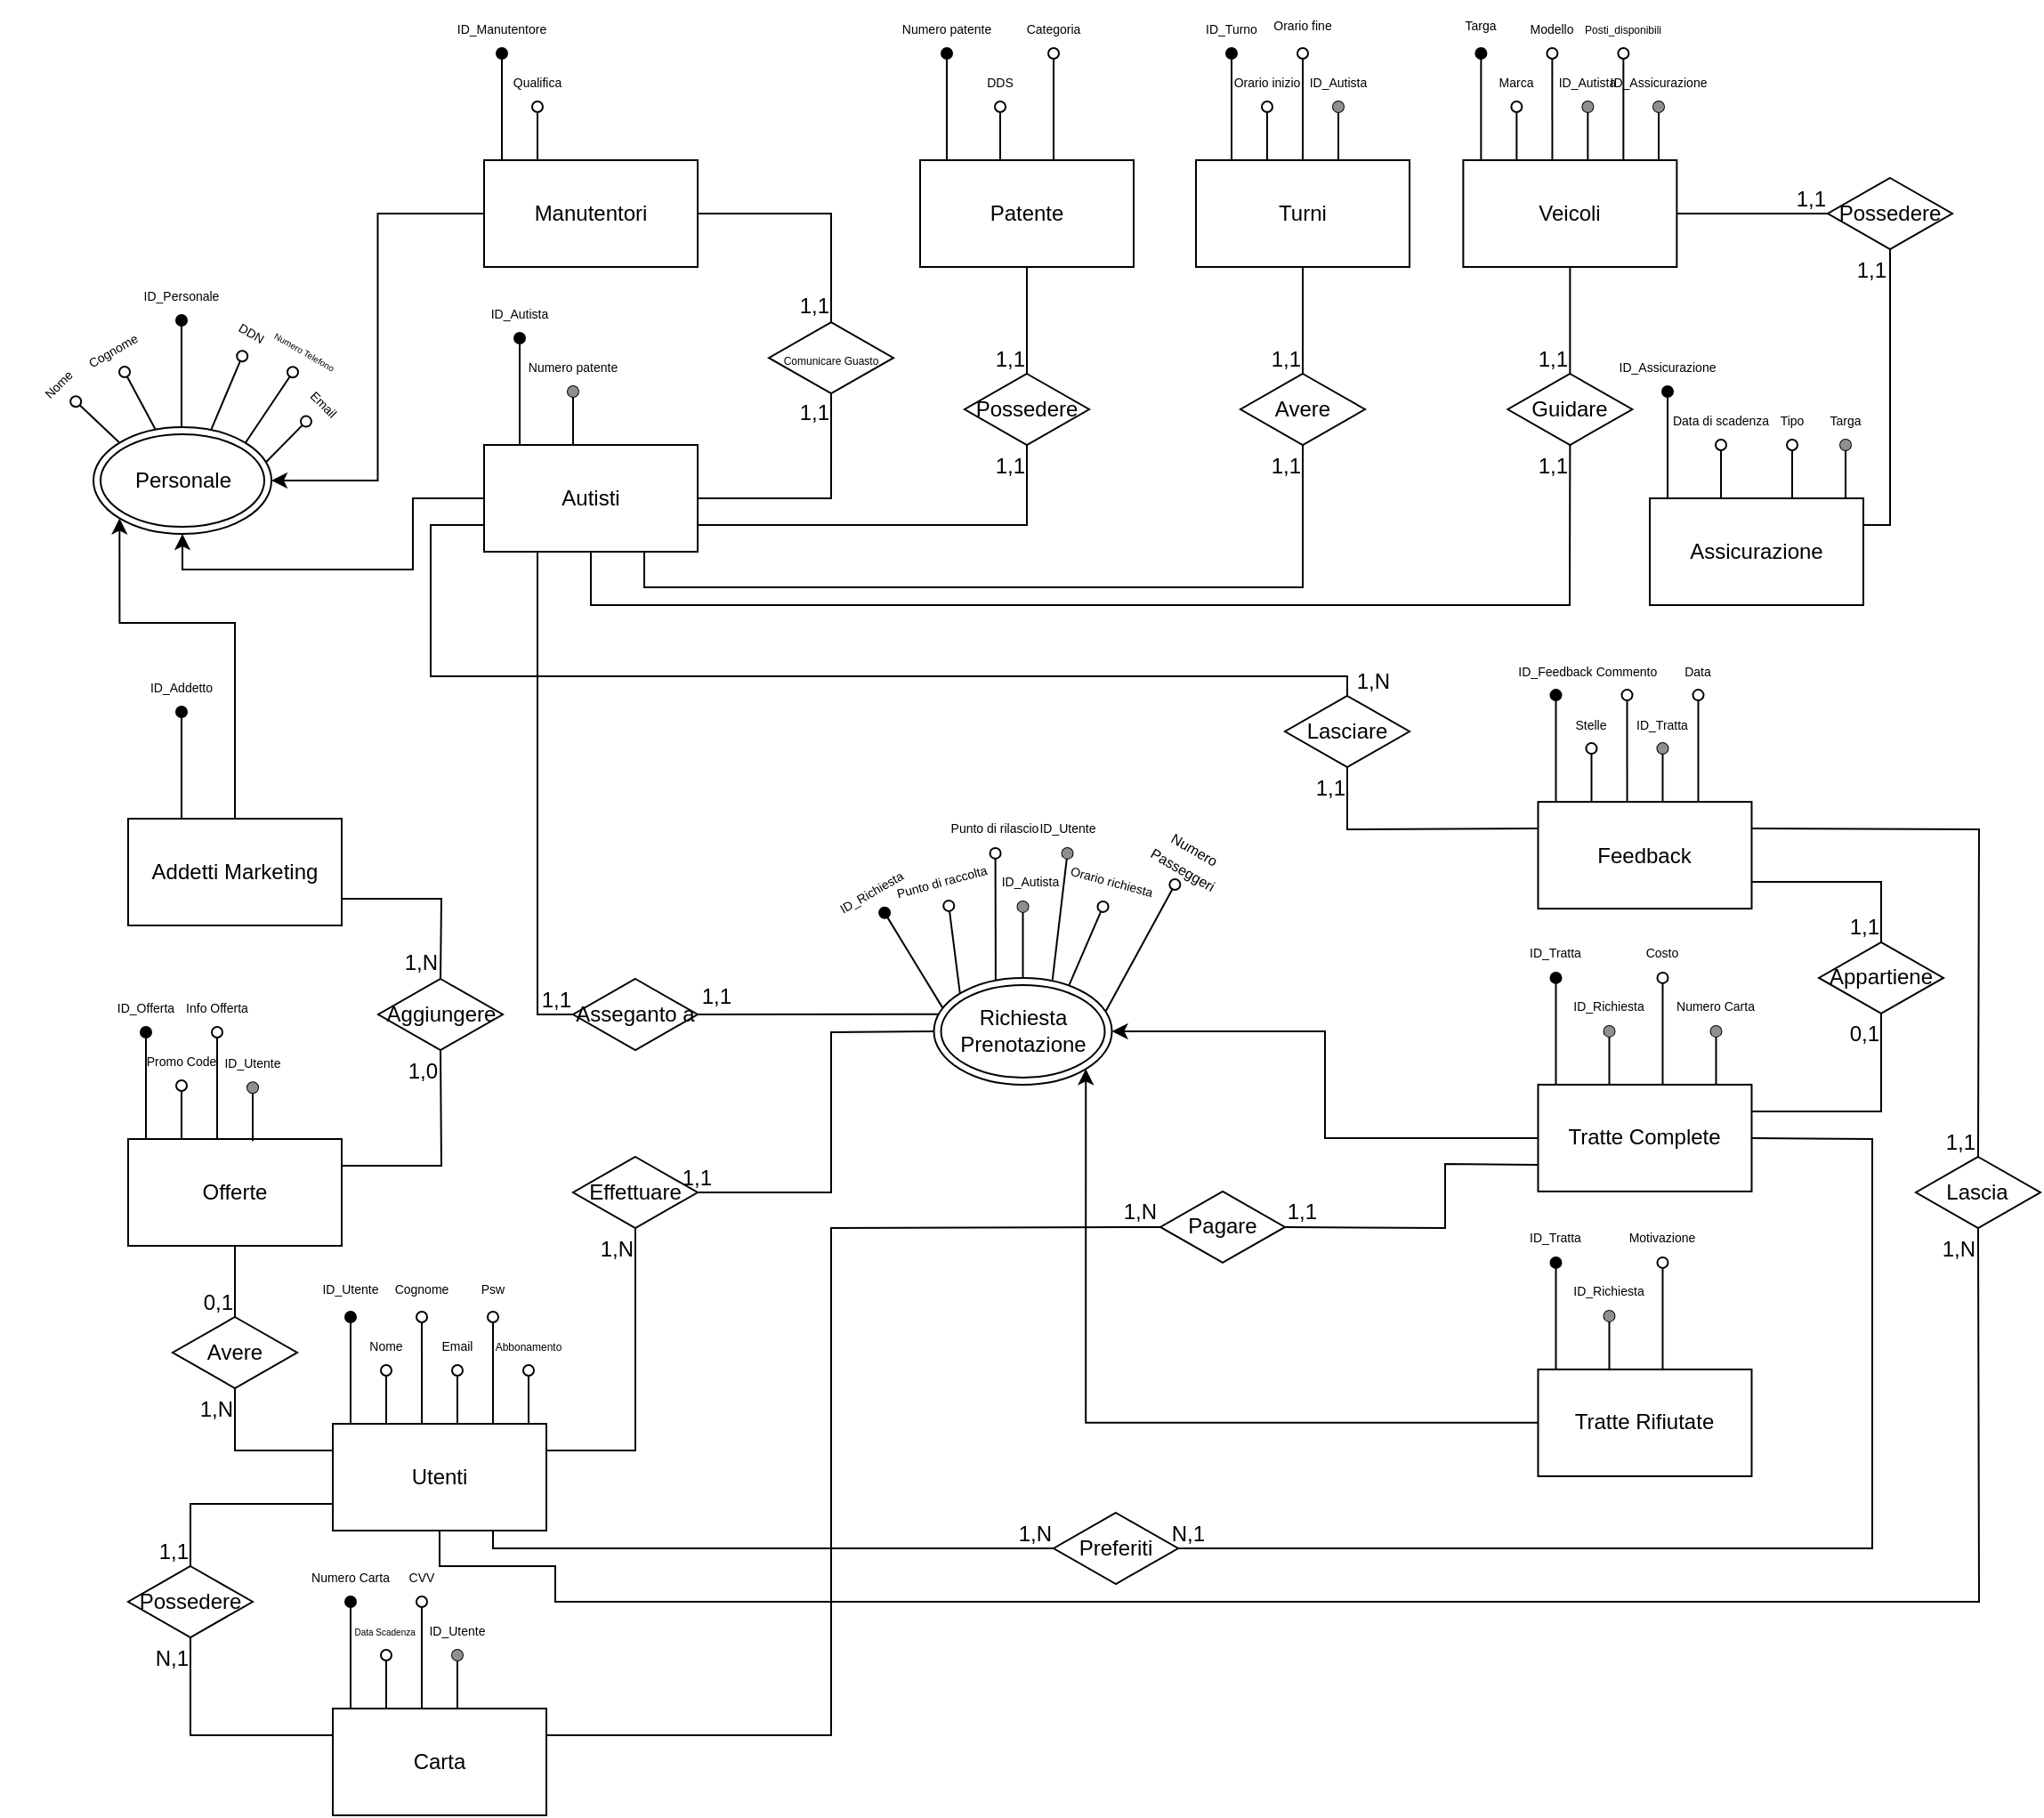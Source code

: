 <mxfile version="22.1.4" type="device">
  <diagram id="R2lEEEUBdFMjLlhIrx00" name="Page-1">
    <mxGraphModel dx="3718" dy="1954" grid="1" gridSize="10" guides="1" tooltips="1" connect="1" arrows="1" fold="1" page="1" pageScale="1" pageWidth="3300" pageHeight="4681" math="0" shadow="0" extFonts="Permanent Marker^https://fonts.googleapis.com/css?family=Permanent+Marker">
      <root>
        <mxCell id="0" />
        <mxCell id="1" parent="0" />
        <mxCell id="SL3OJ4g4mQe82jDkw0CZ-1" value="Personale" style="ellipse;shape=doubleEllipse;whiteSpace=wrap;html=1;" vertex="1" parent="1">
          <mxGeometry x="1110.51" y="1620" width="100" height="60" as="geometry" />
        </mxCell>
        <mxCell id="SL3OJ4g4mQe82jDkw0CZ-2" value="" style="endArrow=oval;html=1;rounded=0;exitX=0;exitY=0;exitDx=0;exitDy=0;endFill=0;entryX=0.5;entryY=1;entryDx=0;entryDy=0;" edge="1" parent="1" source="SL3OJ4g4mQe82jDkw0CZ-1" target="SL3OJ4g4mQe82jDkw0CZ-3">
          <mxGeometry width="50" height="50" relative="1" as="geometry">
            <mxPoint x="1065.155" y="1629.397" as="sourcePoint" />
            <mxPoint x="1100.51" y="1610" as="targetPoint" />
          </mxGeometry>
        </mxCell>
        <mxCell id="SL3OJ4g4mQe82jDkw0CZ-3" value="&lt;font style=&quot;font-size: 7px;&quot;&gt;Nome&lt;/font&gt;" style="text;html=1;strokeColor=none;fillColor=none;align=center;verticalAlign=middle;whiteSpace=wrap;rounded=0;rotation=-45;" vertex="1" parent="1">
          <mxGeometry x="1060" y="1580" width="60" height="30" as="geometry" />
        </mxCell>
        <mxCell id="SL3OJ4g4mQe82jDkw0CZ-4" value="" style="endArrow=oval;html=1;rounded=0;exitX=0.662;exitY=0.021;exitDx=0;exitDy=0;endFill=0;exitPerimeter=0;" edge="1" parent="1" source="SL3OJ4g4mQe82jDkw0CZ-1" target="SL3OJ4g4mQe82jDkw0CZ-5">
          <mxGeometry width="50" height="50" relative="1" as="geometry">
            <mxPoint x="1185.865" y="1619.997" as="sourcePoint" />
            <mxPoint x="1200" y="1561.21" as="targetPoint" />
          </mxGeometry>
        </mxCell>
        <mxCell id="SL3OJ4g4mQe82jDkw0CZ-5" value="&lt;span style=&quot;font-size: 7px;&quot;&gt;DDN&lt;br&gt;&lt;/span&gt;" style="text;html=1;strokeColor=none;fillColor=none;align=center;verticalAlign=middle;whiteSpace=wrap;rounded=0;rotation=30;" vertex="1" parent="1">
          <mxGeometry x="1170" y="1551.21" width="60" height="30" as="geometry" />
        </mxCell>
        <mxCell id="SL3OJ4g4mQe82jDkw0CZ-6" value="" style="endArrow=oval;html=1;rounded=0;exitX=1;exitY=0;exitDx=0;exitDy=0;endFill=0;entryX=0.5;entryY=1;entryDx=0;entryDy=0;" edge="1" parent="1" target="SL3OJ4g4mQe82jDkw0CZ-7">
          <mxGeometry width="50" height="50" relative="1" as="geometry">
            <mxPoint x="1195.865" y="1628.897" as="sourcePoint" />
            <mxPoint x="1225.51" y="1571.11" as="targetPoint" />
          </mxGeometry>
        </mxCell>
        <mxCell id="SL3OJ4g4mQe82jDkw0CZ-7" value="&lt;font style=&quot;font-size: 5px;&quot;&gt;Numero Telefono&lt;/font&gt;" style="text;html=1;strokeColor=none;fillColor=none;align=center;verticalAlign=middle;whiteSpace=wrap;rounded=0;rotation=30;" vertex="1" parent="1">
          <mxGeometry x="1200" y="1561.11" width="60" height="30" as="geometry" />
        </mxCell>
        <mxCell id="SL3OJ4g4mQe82jDkw0CZ-8" value="" style="endArrow=oval;html=1;rounded=0;exitX=0.97;exitY=0.327;exitDx=0;exitDy=0;endFill=0;exitPerimeter=0;" edge="1" parent="1" source="SL3OJ4g4mQe82jDkw0CZ-1" target="SL3OJ4g4mQe82jDkw0CZ-9">
          <mxGeometry width="50" height="50" relative="1" as="geometry">
            <mxPoint x="1256.02" y="1660.11" as="sourcePoint" />
            <mxPoint x="1240.51" y="1601.11" as="targetPoint" />
          </mxGeometry>
        </mxCell>
        <mxCell id="SL3OJ4g4mQe82jDkw0CZ-9" value="&lt;font style=&quot;font-size: 7px;&quot;&gt;Email&lt;/font&gt;" style="text;html=1;strokeColor=none;fillColor=none;align=center;verticalAlign=middle;whiteSpace=wrap;rounded=0;rotation=45;" vertex="1" parent="1">
          <mxGeometry x="1210.51" y="1591.11" width="60" height="30" as="geometry" />
        </mxCell>
        <mxCell id="SL3OJ4g4mQe82jDkw0CZ-10" value="" style="endArrow=oval;html=1;rounded=0;exitX=0.417;exitY=0;exitDx=0;exitDy=0;endFill=1;exitPerimeter=0;" edge="1" parent="1" target="SL3OJ4g4mQe82jDkw0CZ-11">
          <mxGeometry width="50" height="50" relative="1" as="geometry">
            <mxPoint x="1160" y="1620" as="sourcePoint" />
            <mxPoint x="1160" y="1550" as="targetPoint" />
          </mxGeometry>
        </mxCell>
        <mxCell id="SL3OJ4g4mQe82jDkw0CZ-11" value="&lt;font style=&quot;font-size: 7px;&quot;&gt;ID_Personale&lt;/font&gt;" style="text;html=1;strokeColor=none;fillColor=none;align=center;verticalAlign=middle;whiteSpace=wrap;rounded=0;" vertex="1" parent="1">
          <mxGeometry x="1130" y="1530" width="60" height="30" as="geometry" />
        </mxCell>
        <mxCell id="SL3OJ4g4mQe82jDkw0CZ-12" value="" style="endArrow=oval;html=1;rounded=0;exitX=0.348;exitY=0.021;exitDx=0;exitDy=0;endFill=0;entryX=0.5;entryY=1;entryDx=0;entryDy=0;exitPerimeter=0;" edge="1" parent="1" source="SL3OJ4g4mQe82jDkw0CZ-1" target="SL3OJ4g4mQe82jDkw0CZ-13">
          <mxGeometry width="50" height="50" relative="1" as="geometry">
            <mxPoint x="1156.02" y="1610" as="sourcePoint" />
            <mxPoint x="1131.02" y="1591" as="targetPoint" />
          </mxGeometry>
        </mxCell>
        <mxCell id="SL3OJ4g4mQe82jDkw0CZ-13" value="&lt;font style=&quot;font-size: 7px;&quot;&gt;Cognome&lt;/font&gt;" style="text;html=1;strokeColor=none;fillColor=none;align=center;verticalAlign=middle;whiteSpace=wrap;rounded=0;rotation=-30;" vertex="1" parent="1">
          <mxGeometry x="1090.51" y="1561" width="60" height="30" as="geometry" />
        </mxCell>
        <mxCell id="SL3OJ4g4mQe82jDkw0CZ-33" style="edgeStyle=orthogonalEdgeStyle;rounded=0;orthogonalLoop=1;jettySize=auto;html=1;entryX=0.5;entryY=1;entryDx=0;entryDy=0;" edge="1" parent="1" source="SL3OJ4g4mQe82jDkw0CZ-14" target="SL3OJ4g4mQe82jDkw0CZ-1">
          <mxGeometry relative="1" as="geometry">
            <Array as="points">
              <mxPoint x="1290" y="1660" />
              <mxPoint x="1290" y="1700" />
              <mxPoint x="1161" y="1700" />
            </Array>
          </mxGeometry>
        </mxCell>
        <mxCell id="SL3OJ4g4mQe82jDkw0CZ-14" value="Autisti" style="rounded=0;whiteSpace=wrap;html=1;" vertex="1" parent="1">
          <mxGeometry x="1330" y="1630" width="120" height="60" as="geometry" />
        </mxCell>
        <mxCell id="SL3OJ4g4mQe82jDkw0CZ-32" style="edgeStyle=orthogonalEdgeStyle;rounded=0;orthogonalLoop=1;jettySize=auto;html=1;entryX=1;entryY=0.5;entryDx=0;entryDy=0;" edge="1" parent="1" source="SL3OJ4g4mQe82jDkw0CZ-17" target="SL3OJ4g4mQe82jDkw0CZ-1">
          <mxGeometry relative="1" as="geometry" />
        </mxCell>
        <mxCell id="SL3OJ4g4mQe82jDkw0CZ-17" value="Manutentori" style="rounded=0;whiteSpace=wrap;html=1;" vertex="1" parent="1">
          <mxGeometry x="1330" y="1470" width="120" height="60" as="geometry" />
        </mxCell>
        <mxCell id="SL3OJ4g4mQe82jDkw0CZ-18" value="" style="endArrow=oval;html=1;rounded=0;exitX=0.417;exitY=0;exitDx=0;exitDy=0;endFill=1;exitPerimeter=0;" edge="1" parent="1" target="SL3OJ4g4mQe82jDkw0CZ-19">
          <mxGeometry width="50" height="50" relative="1" as="geometry">
            <mxPoint x="1340" y="1470" as="sourcePoint" />
            <mxPoint x="1340" y="1400" as="targetPoint" />
          </mxGeometry>
        </mxCell>
        <mxCell id="SL3OJ4g4mQe82jDkw0CZ-19" value="&lt;font style=&quot;font-size: 7px;&quot;&gt;ID_Manutentore&lt;/font&gt;" style="text;html=1;strokeColor=none;fillColor=none;align=center;verticalAlign=middle;whiteSpace=wrap;rounded=0;" vertex="1" parent="1">
          <mxGeometry x="1310" y="1380" width="60" height="30" as="geometry" />
        </mxCell>
        <mxCell id="SL3OJ4g4mQe82jDkw0CZ-20" value="" style="endArrow=oval;html=1;rounded=0;exitX=0.5;exitY=0;exitDx=0;exitDy=0;endFill=0;" edge="1" parent="1" target="SL3OJ4g4mQe82jDkw0CZ-21">
          <mxGeometry width="50" height="50" relative="1" as="geometry">
            <mxPoint x="1360" y="1470" as="sourcePoint" />
            <mxPoint x="1360" y="1420" as="targetPoint" />
          </mxGeometry>
        </mxCell>
        <mxCell id="SL3OJ4g4mQe82jDkw0CZ-21" value="&lt;span style=&quot;font-size: 7px;&quot;&gt;Qualifica&lt;br&gt;&lt;/span&gt;" style="text;html=1;strokeColor=none;fillColor=none;align=center;verticalAlign=middle;whiteSpace=wrap;rounded=0;" vertex="1" parent="1">
          <mxGeometry x="1330" y="1410" width="60" height="30" as="geometry" />
        </mxCell>
        <mxCell id="SL3OJ4g4mQe82jDkw0CZ-102" style="edgeStyle=orthogonalEdgeStyle;rounded=0;orthogonalLoop=1;jettySize=auto;html=1;entryX=0;entryY=1;entryDx=0;entryDy=0;" edge="1" parent="1" source="SL3OJ4g4mQe82jDkw0CZ-22" target="SL3OJ4g4mQe82jDkw0CZ-1">
          <mxGeometry relative="1" as="geometry">
            <Array as="points">
              <mxPoint x="1190" y="1730" />
              <mxPoint x="1125" y="1730" />
            </Array>
          </mxGeometry>
        </mxCell>
        <mxCell id="SL3OJ4g4mQe82jDkw0CZ-22" value="Addetti Marketing" style="rounded=0;whiteSpace=wrap;html=1;" vertex="1" parent="1">
          <mxGeometry x="1130" y="1840" width="120" height="60" as="geometry" />
        </mxCell>
        <mxCell id="SL3OJ4g4mQe82jDkw0CZ-23" value="" style="endArrow=oval;html=1;rounded=0;exitX=0.25;exitY=0;exitDx=0;exitDy=0;endFill=1;" edge="1" parent="1" source="SL3OJ4g4mQe82jDkw0CZ-22" target="SL3OJ4g4mQe82jDkw0CZ-24">
          <mxGeometry width="50" height="50" relative="1" as="geometry">
            <mxPoint x="1100" y="1840" as="sourcePoint" />
            <mxPoint x="1100" y="1770" as="targetPoint" />
          </mxGeometry>
        </mxCell>
        <mxCell id="SL3OJ4g4mQe82jDkw0CZ-24" value="&lt;font style=&quot;font-size: 7px;&quot;&gt;ID_Addetto&lt;br&gt;&lt;/font&gt;" style="text;html=1;strokeColor=none;fillColor=none;align=center;verticalAlign=middle;whiteSpace=wrap;rounded=0;" vertex="1" parent="1">
          <mxGeometry x="1130" y="1750" width="60" height="30" as="geometry" />
        </mxCell>
        <mxCell id="SL3OJ4g4mQe82jDkw0CZ-26" value="" style="endArrow=oval;html=1;rounded=0;exitX=0.417;exitY=0;exitDx=0;exitDy=0;endFill=1;exitPerimeter=0;" edge="1" parent="1" target="SL3OJ4g4mQe82jDkw0CZ-27">
          <mxGeometry width="50" height="50" relative="1" as="geometry">
            <mxPoint x="1350" y="1630" as="sourcePoint" />
            <mxPoint x="1350" y="1560" as="targetPoint" />
          </mxGeometry>
        </mxCell>
        <mxCell id="SL3OJ4g4mQe82jDkw0CZ-27" value="&lt;span style=&quot;font-size: 7px;&quot;&gt;ID_Autista&lt;/span&gt;" style="text;html=1;strokeColor=none;fillColor=none;align=center;verticalAlign=middle;whiteSpace=wrap;rounded=0;" vertex="1" parent="1">
          <mxGeometry x="1320" y="1540" width="60" height="30" as="geometry" />
        </mxCell>
        <mxCell id="SL3OJ4g4mQe82jDkw0CZ-28" value="" style="endArrow=oval;html=1;rounded=0;exitX=0.5;exitY=0;exitDx=0;exitDy=0;endFill=0;" edge="1" parent="1" target="SL3OJ4g4mQe82jDkw0CZ-29">
          <mxGeometry width="50" height="50" relative="1" as="geometry">
            <mxPoint x="1380" y="1630" as="sourcePoint" />
            <mxPoint x="1380" y="1580" as="targetPoint" />
          </mxGeometry>
        </mxCell>
        <mxCell id="SL3OJ4g4mQe82jDkw0CZ-29" value="&lt;font style=&quot;font-size: 7px;&quot;&gt;Numero patente&lt;/font&gt;" style="text;html=1;strokeColor=none;fillColor=none;align=center;verticalAlign=middle;whiteSpace=wrap;rounded=0;" vertex="1" parent="1">
          <mxGeometry x="1350" y="1570" width="60" height="30" as="geometry" />
        </mxCell>
        <mxCell id="SL3OJ4g4mQe82jDkw0CZ-30" value="" style="shape=waypoint;sketch=0;fillStyle=solid;size=6;pointerEvents=1;points=[];fillColor=none;resizable=0;rotatable=0;perimeter=centerPerimeter;snapToPoint=1;strokeColor=#8F8F8F;" vertex="1" parent="1">
          <mxGeometry x="1370" y="1590" width="20" height="20" as="geometry" />
        </mxCell>
        <mxCell id="SL3OJ4g4mQe82jDkw0CZ-36" value="&lt;font style=&quot;font-size: 6px;&quot;&gt;Comunicare Guasto&lt;/font&gt;" style="shape=rhombus;perimeter=rhombusPerimeter;whiteSpace=wrap;html=1;align=center;" vertex="1" parent="1">
          <mxGeometry x="1490.01" y="1561.11" width="70" height="40" as="geometry" />
        </mxCell>
        <mxCell id="SL3OJ4g4mQe82jDkw0CZ-37" value="" style="resizable=0;html=1;whiteSpace=wrap;align=right;verticalAlign=bottom;" connectable="0" vertex="1" parent="1">
          <mxGeometry x="1569.52" y="1581.11" as="geometry" />
        </mxCell>
        <mxCell id="SL3OJ4g4mQe82jDkw0CZ-38" value="" style="resizable=0;html=1;whiteSpace=wrap;align=right;verticalAlign=bottom;" connectable="0" vertex="1" parent="1">
          <mxGeometry x="1490.0" y="1581.11" as="geometry" />
        </mxCell>
        <mxCell id="SL3OJ4g4mQe82jDkw0CZ-39" value="" style="endArrow=none;html=1;rounded=0;exitX=1;exitY=0.5;exitDx=0;exitDy=0;entryX=0.5;entryY=0;entryDx=0;entryDy=0;" edge="1" parent="1" source="SL3OJ4g4mQe82jDkw0CZ-17" target="SL3OJ4g4mQe82jDkw0CZ-36">
          <mxGeometry relative="1" as="geometry">
            <mxPoint x="1540" y="1650" as="sourcePoint" />
            <mxPoint x="1700" y="1650" as="targetPoint" />
            <Array as="points">
              <mxPoint x="1525" y="1500" />
            </Array>
          </mxGeometry>
        </mxCell>
        <mxCell id="SL3OJ4g4mQe82jDkw0CZ-40" value="&lt;div&gt;1,1&lt;/div&gt;" style="resizable=0;html=1;whiteSpace=wrap;align=right;verticalAlign=bottom;" connectable="0" vertex="1" parent="SL3OJ4g4mQe82jDkw0CZ-39">
          <mxGeometry x="1" relative="1" as="geometry" />
        </mxCell>
        <mxCell id="SL3OJ4g4mQe82jDkw0CZ-41" value="" style="endArrow=none;html=1;rounded=0;exitX=1;exitY=0.5;exitDx=0;exitDy=0;entryX=0.5;entryY=1;entryDx=0;entryDy=0;" edge="1" parent="1" source="SL3OJ4g4mQe82jDkw0CZ-14" target="SL3OJ4g4mQe82jDkw0CZ-36">
          <mxGeometry relative="1" as="geometry">
            <mxPoint x="1460" y="1660" as="sourcePoint" />
            <mxPoint x="1620" y="1670" as="targetPoint" />
            <Array as="points">
              <mxPoint x="1525" y="1660" />
            </Array>
          </mxGeometry>
        </mxCell>
        <mxCell id="SL3OJ4g4mQe82jDkw0CZ-42" value="1,1" style="resizable=0;html=1;whiteSpace=wrap;align=right;verticalAlign=bottom;" connectable="0" vertex="1" parent="SL3OJ4g4mQe82jDkw0CZ-41">
          <mxGeometry x="1" relative="1" as="geometry">
            <mxPoint y="19" as="offset" />
          </mxGeometry>
        </mxCell>
        <mxCell id="SL3OJ4g4mQe82jDkw0CZ-43" value="Patente" style="rounded=0;whiteSpace=wrap;html=1;" vertex="1" parent="1">
          <mxGeometry x="1575" y="1470" width="120" height="60" as="geometry" />
        </mxCell>
        <mxCell id="SL3OJ4g4mQe82jDkw0CZ-44" value="" style="endArrow=oval;html=1;rounded=0;exitX=0.417;exitY=0;exitDx=0;exitDy=0;endFill=1;exitPerimeter=0;" edge="1" parent="1" target="SL3OJ4g4mQe82jDkw0CZ-45">
          <mxGeometry width="50" height="50" relative="1" as="geometry">
            <mxPoint x="1590.01" y="1470" as="sourcePoint" />
            <mxPoint x="1590.01" y="1400" as="targetPoint" />
          </mxGeometry>
        </mxCell>
        <mxCell id="SL3OJ4g4mQe82jDkw0CZ-45" value="&lt;font style=&quot;font-size: 7px;&quot;&gt;Numero patente&lt;/font&gt;" style="text;html=1;strokeColor=none;fillColor=none;align=center;verticalAlign=middle;whiteSpace=wrap;rounded=0;" vertex="1" parent="1">
          <mxGeometry x="1560.01" y="1380" width="60" height="30" as="geometry" />
        </mxCell>
        <mxCell id="SL3OJ4g4mQe82jDkw0CZ-46" value="" style="endArrow=oval;html=1;rounded=0;exitX=0.5;exitY=0;exitDx=0;exitDy=0;endFill=0;fontColor=#FFFFFF;strokeColor=#000000;labelBackgroundColor=#757575;" edge="1" parent="1">
          <mxGeometry width="50" height="50" relative="1" as="geometry">
            <mxPoint x="1620.01" y="1470" as="sourcePoint" />
            <mxPoint x="1620.01" y="1440" as="targetPoint" />
          </mxGeometry>
        </mxCell>
        <mxCell id="SL3OJ4g4mQe82jDkw0CZ-47" value="&lt;font style=&quot;font-size: 7px;&quot;&gt;DDS&lt;/font&gt;" style="text;html=1;strokeColor=none;fillColor=none;align=center;verticalAlign=middle;whiteSpace=wrap;rounded=0;" vertex="1" parent="1">
          <mxGeometry x="1590" y="1410" width="60" height="30" as="geometry" />
        </mxCell>
        <mxCell id="SL3OJ4g4mQe82jDkw0CZ-48" value="" style="endArrow=oval;html=1;rounded=0;exitX=0.417;exitY=0;exitDx=0;exitDy=0;endFill=0;exitPerimeter=0;" edge="1" parent="1" target="SL3OJ4g4mQe82jDkw0CZ-49">
          <mxGeometry width="50" height="50" relative="1" as="geometry">
            <mxPoint x="1650.01" y="1470" as="sourcePoint" />
            <mxPoint x="1650.01" y="1400" as="targetPoint" />
          </mxGeometry>
        </mxCell>
        <mxCell id="SL3OJ4g4mQe82jDkw0CZ-49" value="&lt;font style=&quot;font-size: 7px;&quot;&gt;Categoria&lt;/font&gt;" style="text;html=1;strokeColor=none;fillColor=none;align=center;verticalAlign=middle;whiteSpace=wrap;rounded=0;" vertex="1" parent="1">
          <mxGeometry x="1620.01" y="1380" width="60" height="30" as="geometry" />
        </mxCell>
        <mxCell id="SL3OJ4g4mQe82jDkw0CZ-50" value="Possedere" style="shape=rhombus;perimeter=rhombusPerimeter;whiteSpace=wrap;html=1;align=center;" vertex="1" parent="1">
          <mxGeometry x="1600" y="1590" width="70" height="40" as="geometry" />
        </mxCell>
        <mxCell id="SL3OJ4g4mQe82jDkw0CZ-51" value="" style="endArrow=none;html=1;rounded=0;exitX=1;exitY=0.75;exitDx=0;exitDy=0;entryX=0.5;entryY=1;entryDx=0;entryDy=0;" edge="1" parent="1" source="SL3OJ4g4mQe82jDkw0CZ-14" target="SL3OJ4g4mQe82jDkw0CZ-50">
          <mxGeometry relative="1" as="geometry">
            <mxPoint x="1580" y="1740" as="sourcePoint" />
            <mxPoint x="1740" y="1740" as="targetPoint" />
            <Array as="points">
              <mxPoint x="1635" y="1675" />
            </Array>
          </mxGeometry>
        </mxCell>
        <mxCell id="SL3OJ4g4mQe82jDkw0CZ-52" value="1,1" style="resizable=0;html=1;whiteSpace=wrap;align=right;verticalAlign=bottom;" connectable="0" vertex="1" parent="SL3OJ4g4mQe82jDkw0CZ-51">
          <mxGeometry x="1" relative="1" as="geometry">
            <mxPoint y="20" as="offset" />
          </mxGeometry>
        </mxCell>
        <mxCell id="SL3OJ4g4mQe82jDkw0CZ-53" value="" style="endArrow=none;html=1;rounded=0;exitX=0.5;exitY=1;exitDx=0;exitDy=0;entryX=0.5;entryY=0;entryDx=0;entryDy=0;" edge="1" parent="1" source="SL3OJ4g4mQe82jDkw0CZ-43" target="SL3OJ4g4mQe82jDkw0CZ-50">
          <mxGeometry relative="1" as="geometry">
            <mxPoint x="1570" y="1600" as="sourcePoint" />
            <mxPoint x="1730" y="1600" as="targetPoint" />
          </mxGeometry>
        </mxCell>
        <mxCell id="SL3OJ4g4mQe82jDkw0CZ-54" value="1,1" style="resizable=0;html=1;whiteSpace=wrap;align=right;verticalAlign=bottom;" connectable="0" vertex="1" parent="SL3OJ4g4mQe82jDkw0CZ-53">
          <mxGeometry x="1" relative="1" as="geometry" />
        </mxCell>
        <mxCell id="SL3OJ4g4mQe82jDkw0CZ-66" value="Offerte" style="rounded=0;whiteSpace=wrap;html=1;" vertex="1" parent="1">
          <mxGeometry x="1130" y="2020" width="120" height="60" as="geometry" />
        </mxCell>
        <mxCell id="SL3OJ4g4mQe82jDkw0CZ-67" value="" style="endArrow=oval;html=1;rounded=0;exitX=0.417;exitY=0;exitDx=0;exitDy=0;endFill=1;exitPerimeter=0;" edge="1" target="SL3OJ4g4mQe82jDkw0CZ-68" parent="1">
          <mxGeometry width="50" height="50" relative="1" as="geometry">
            <mxPoint x="1140" y="2020" as="sourcePoint" />
            <mxPoint x="1140" y="1950" as="targetPoint" />
          </mxGeometry>
        </mxCell>
        <mxCell id="SL3OJ4g4mQe82jDkw0CZ-68" value="&lt;font style=&quot;font-size: 7px;&quot;&gt;ID_Offerta&lt;br&gt;&lt;/font&gt;" style="text;html=1;strokeColor=none;fillColor=none;align=center;verticalAlign=middle;whiteSpace=wrap;rounded=0;" vertex="1" parent="1">
          <mxGeometry x="1110" y="1930" width="60" height="30" as="geometry" />
        </mxCell>
        <mxCell id="SL3OJ4g4mQe82jDkw0CZ-69" value="" style="endArrow=oval;html=1;rounded=0;exitX=0.5;exitY=0;exitDx=0;exitDy=0;endFill=0;fontColor=#FFFFFF;strokeColor=#000000;labelBackgroundColor=#757575;" edge="1" target="SL3OJ4g4mQe82jDkw0CZ-70" parent="1">
          <mxGeometry width="50" height="50" relative="1" as="geometry">
            <mxPoint x="1160" y="2020" as="sourcePoint" />
            <mxPoint x="1160" y="1970" as="targetPoint" />
          </mxGeometry>
        </mxCell>
        <mxCell id="SL3OJ4g4mQe82jDkw0CZ-70" value="&lt;font style=&quot;font-size: 7px;&quot;&gt;Promo Code&lt;br&gt;&lt;/font&gt;" style="text;html=1;strokeColor=none;fillColor=none;align=center;verticalAlign=middle;whiteSpace=wrap;rounded=0;" vertex="1" parent="1">
          <mxGeometry x="1130" y="1960" width="60" height="30" as="geometry" />
        </mxCell>
        <mxCell id="SL3OJ4g4mQe82jDkw0CZ-71" value="" style="endArrow=oval;html=1;rounded=0;exitX=0.417;exitY=0;exitDx=0;exitDy=0;endFill=0;exitPerimeter=0;" edge="1" target="SL3OJ4g4mQe82jDkw0CZ-72" parent="1">
          <mxGeometry width="50" height="50" relative="1" as="geometry">
            <mxPoint x="1180" y="2020" as="sourcePoint" />
            <mxPoint x="1180" y="1950" as="targetPoint" />
          </mxGeometry>
        </mxCell>
        <mxCell id="SL3OJ4g4mQe82jDkw0CZ-72" value="&lt;font style=&quot;font-size: 7px;&quot;&gt;Info Offerta&lt;/font&gt;" style="text;html=1;strokeColor=none;fillColor=none;align=center;verticalAlign=middle;whiteSpace=wrap;rounded=0;" vertex="1" parent="1">
          <mxGeometry x="1150" y="1930" width="60" height="30" as="geometry" />
        </mxCell>
        <mxCell id="SL3OJ4g4mQe82jDkw0CZ-73" value="" style="endArrow=oval;html=1;rounded=0;exitX=0.5;exitY=0;exitDx=0;exitDy=0;endFill=1;fontColor=#FFFFFF;strokeColor=#000000;labelBackgroundColor=#757575;" edge="1" target="SL3OJ4g4mQe82jDkw0CZ-74" parent="1">
          <mxGeometry width="50" height="50" relative="1" as="geometry">
            <mxPoint x="1200" y="2021.11" as="sourcePoint" />
            <mxPoint x="1200" y="1971.11" as="targetPoint" />
          </mxGeometry>
        </mxCell>
        <mxCell id="SL3OJ4g4mQe82jDkw0CZ-74" value="&lt;font style=&quot;font-size: 7px;&quot;&gt;ID_Utente&lt;/font&gt;" style="text;html=1;strokeColor=none;fillColor=none;align=center;verticalAlign=middle;whiteSpace=wrap;rounded=0;" vertex="1" parent="1">
          <mxGeometry x="1170" y="1961.11" width="60" height="30" as="geometry" />
        </mxCell>
        <mxCell id="SL3OJ4g4mQe82jDkw0CZ-75" value="" style="shape=waypoint;sketch=0;fillStyle=solid;size=6;pointerEvents=1;points=[];fillColor=none;resizable=0;rotatable=0;perimeter=centerPerimeter;snapToPoint=1;strokeColor=#8F8F8F;" vertex="1" parent="1">
          <mxGeometry x="1190" y="1981.11" width="20" height="20" as="geometry" />
        </mxCell>
        <mxCell id="SL3OJ4g4mQe82jDkw0CZ-77" value="" style="resizable=0;html=1;whiteSpace=wrap;align=right;verticalAlign=bottom;" connectable="0" vertex="1" parent="1">
          <mxGeometry x="1185.0" y="2050" as="geometry" />
        </mxCell>
        <mxCell id="SL3OJ4g4mQe82jDkw0CZ-78" value="Aggiungere" style="shape=rhombus;perimeter=rhombusPerimeter;whiteSpace=wrap;html=1;align=center;" vertex="1" parent="1">
          <mxGeometry x="1270.51" y="1930" width="70" height="40" as="geometry" />
        </mxCell>
        <mxCell id="SL3OJ4g4mQe82jDkw0CZ-104" value="Turni" style="rounded=0;whiteSpace=wrap;html=1;" vertex="1" parent="1">
          <mxGeometry x="1730" y="1470" width="120" height="60" as="geometry" />
        </mxCell>
        <mxCell id="SL3OJ4g4mQe82jDkw0CZ-105" value="" style="endArrow=oval;html=1;rounded=0;exitX=0.417;exitY=0;exitDx=0;exitDy=0;endFill=1;exitPerimeter=0;" edge="1" parent="1" target="SL3OJ4g4mQe82jDkw0CZ-106">
          <mxGeometry width="50" height="50" relative="1" as="geometry">
            <mxPoint x="1750" y="1470" as="sourcePoint" />
            <mxPoint x="1750" y="1400" as="targetPoint" />
          </mxGeometry>
        </mxCell>
        <mxCell id="SL3OJ4g4mQe82jDkw0CZ-106" value="&lt;div&gt;&lt;span style=&quot;font-size: 7px;&quot;&gt;ID_Turno&lt;/span&gt;&lt;/div&gt;" style="text;html=1;strokeColor=none;fillColor=none;align=center;verticalAlign=middle;whiteSpace=wrap;rounded=0;" vertex="1" parent="1">
          <mxGeometry x="1720" y="1380" width="60" height="30" as="geometry" />
        </mxCell>
        <mxCell id="SL3OJ4g4mQe82jDkw0CZ-107" value="" style="endArrow=oval;html=1;rounded=0;exitDx=0;exitDy=0;endFill=1;fontColor=#FFFFFF;strokeColor=#000000;labelBackgroundColor=#757575;" edge="1" parent="1">
          <mxGeometry width="50" height="50" relative="1" as="geometry">
            <mxPoint x="1870" y="1440" as="sourcePoint" />
            <mxPoint x="1870" y="1440" as="targetPoint" />
          </mxGeometry>
        </mxCell>
        <mxCell id="SL3OJ4g4mQe82jDkw0CZ-108" value="" style="endArrow=oval;html=1;rounded=0;exitX=0.5;exitY=0;exitDx=0;exitDy=0;endFill=0;" edge="1" parent="1" target="SL3OJ4g4mQe82jDkw0CZ-109">
          <mxGeometry width="50" height="50" relative="1" as="geometry">
            <mxPoint x="1770" y="1470" as="sourcePoint" />
            <mxPoint x="1770" y="1420" as="targetPoint" />
          </mxGeometry>
        </mxCell>
        <mxCell id="SL3OJ4g4mQe82jDkw0CZ-109" value="&lt;font style=&quot;font-size: 7px;&quot;&gt;Orario inizio&lt;/font&gt;" style="text;html=1;strokeColor=none;fillColor=none;align=center;verticalAlign=middle;whiteSpace=wrap;rounded=0;" vertex="1" parent="1">
          <mxGeometry x="1740" y="1410" width="60" height="30" as="geometry" />
        </mxCell>
        <mxCell id="SL3OJ4g4mQe82jDkw0CZ-110" value="" style="endArrow=oval;html=1;rounded=0;exitX=0.417;exitY=0;exitDx=0;exitDy=0;endFill=0;exitPerimeter=0;" edge="1" parent="1" target="SL3OJ4g4mQe82jDkw0CZ-111">
          <mxGeometry width="50" height="50" relative="1" as="geometry">
            <mxPoint x="1790" y="1470" as="sourcePoint" />
            <mxPoint x="1790" y="1400" as="targetPoint" />
          </mxGeometry>
        </mxCell>
        <mxCell id="SL3OJ4g4mQe82jDkw0CZ-111" value="&lt;div style=&quot;font-size: 7px;&quot;&gt;Orario fine&lt;/div&gt;" style="text;html=1;strokeColor=none;fillColor=none;align=center;verticalAlign=middle;whiteSpace=wrap;rounded=0;" vertex="1" parent="1">
          <mxGeometry x="1760" y="1380" width="60" height="30" as="geometry" />
        </mxCell>
        <mxCell id="SL3OJ4g4mQe82jDkw0CZ-112" value="" style="endArrow=oval;html=1;rounded=0;exitX=0.5;exitY=0;exitDx=0;exitDy=0;endFill=1;fontColor=#FFFFFF;strokeColor=#000000;labelBackgroundColor=#757575;" edge="1" parent="1" target="SL3OJ4g4mQe82jDkw0CZ-113">
          <mxGeometry width="50" height="50" relative="1" as="geometry">
            <mxPoint x="1810" y="1470" as="sourcePoint" />
            <mxPoint x="1810" y="1420" as="targetPoint" />
          </mxGeometry>
        </mxCell>
        <mxCell id="SL3OJ4g4mQe82jDkw0CZ-113" value="&lt;font style=&quot;font-size: 7px;&quot;&gt;ID_&lt;font style=&quot;font-size: 7px;&quot;&gt;Autista&lt;/font&gt;&lt;/font&gt;" style="text;html=1;strokeColor=none;fillColor=none;align=center;verticalAlign=middle;whiteSpace=wrap;rounded=0;" vertex="1" parent="1">
          <mxGeometry x="1780" y="1410" width="60" height="30" as="geometry" />
        </mxCell>
        <mxCell id="SL3OJ4g4mQe82jDkw0CZ-114" value="" style="shape=waypoint;sketch=0;fillStyle=solid;size=6;pointerEvents=1;points=[];fillColor=none;resizable=0;rotatable=0;perimeter=centerPerimeter;snapToPoint=1;strokeColor=#8F8F8F;" vertex="1" parent="1">
          <mxGeometry x="1800" y="1430" width="20" height="20" as="geometry" />
        </mxCell>
        <mxCell id="SL3OJ4g4mQe82jDkw0CZ-115" value="" style="endArrow=none;html=1;rounded=0;exitX=0.75;exitY=1;exitDx=0;exitDy=0;entryX=0.5;entryY=1;entryDx=0;entryDy=0;" edge="1" parent="1" source="SL3OJ4g4mQe82jDkw0CZ-14" target="SL3OJ4g4mQe82jDkw0CZ-117">
          <mxGeometry relative="1" as="geometry">
            <mxPoint x="1860" y="1690" as="sourcePoint" />
            <mxPoint x="2020" y="1690" as="targetPoint" />
            <Array as="points">
              <mxPoint x="1420" y="1710" />
              <mxPoint x="1790" y="1710" />
            </Array>
          </mxGeometry>
        </mxCell>
        <mxCell id="SL3OJ4g4mQe82jDkw0CZ-116" value="1" style="resizable=0;html=1;whiteSpace=wrap;align=right;verticalAlign=bottom;" connectable="0" vertex="1" parent="SL3OJ4g4mQe82jDkw0CZ-115">
          <mxGeometry x="1" relative="1" as="geometry" />
        </mxCell>
        <mxCell id="SL3OJ4g4mQe82jDkw0CZ-117" value="Avere" style="shape=rhombus;perimeter=rhombusPerimeter;whiteSpace=wrap;html=1;align=center;" vertex="1" parent="1">
          <mxGeometry x="1755" y="1590" width="70" height="40" as="geometry" />
        </mxCell>
        <mxCell id="SL3OJ4g4mQe82jDkw0CZ-118" value="1,1" style="resizable=0;html=1;whiteSpace=wrap;align=right;verticalAlign=bottom;" connectable="0" vertex="1" parent="1">
          <mxGeometry x="1790" y="1650" as="geometry" />
        </mxCell>
        <mxCell id="SL3OJ4g4mQe82jDkw0CZ-119" value="" style="endArrow=none;html=1;rounded=0;exitX=0.5;exitY=1;exitDx=0;exitDy=0;" edge="1" parent="1" source="SL3OJ4g4mQe82jDkw0CZ-104" target="SL3OJ4g4mQe82jDkw0CZ-117">
          <mxGeometry relative="1" as="geometry">
            <mxPoint x="1430" y="1700" as="sourcePoint" />
            <mxPoint x="2030" y="1700" as="targetPoint" />
          </mxGeometry>
        </mxCell>
        <mxCell id="SL3OJ4g4mQe82jDkw0CZ-120" value="1,1" style="resizable=0;html=1;whiteSpace=wrap;align=right;verticalAlign=bottom;" connectable="0" vertex="1" parent="SL3OJ4g4mQe82jDkw0CZ-119">
          <mxGeometry x="1" relative="1" as="geometry" />
        </mxCell>
        <mxCell id="SL3OJ4g4mQe82jDkw0CZ-122" value="Veicoli" style="rounded=0;whiteSpace=wrap;html=1;" vertex="1" parent="1">
          <mxGeometry x="1880.18" y="1470" width="120" height="60" as="geometry" />
        </mxCell>
        <mxCell id="SL3OJ4g4mQe82jDkw0CZ-123" value="" style="endArrow=oval;html=1;rounded=0;exitX=0.5;exitY=0;exitDx=0;exitDy=0;endFill=0;" edge="1" parent="1">
          <mxGeometry width="50" height="50" relative="1" as="geometry">
            <mxPoint x="1910.18" y="1470" as="sourcePoint" />
            <mxPoint x="1910.18" y="1440" as="targetPoint" />
          </mxGeometry>
        </mxCell>
        <mxCell id="SL3OJ4g4mQe82jDkw0CZ-124" value="&lt;font style=&quot;font-size: 7px;&quot;&gt;Marca&lt;/font&gt;" style="text;html=1;strokeColor=none;fillColor=none;align=center;verticalAlign=middle;whiteSpace=wrap;rounded=0;" vertex="1" parent="1">
          <mxGeometry x="1880.18" y="1410" width="60" height="30" as="geometry" />
        </mxCell>
        <mxCell id="SL3OJ4g4mQe82jDkw0CZ-125" value="" style="endArrow=oval;html=1;rounded=0;exitX=0.417;exitY=0;exitDx=0;exitDy=0;endFill=0;exitPerimeter=0;" edge="1" parent="1" source="SL3OJ4g4mQe82jDkw0CZ-122" target="SL3OJ4g4mQe82jDkw0CZ-126">
          <mxGeometry width="50" height="50" relative="1" as="geometry">
            <mxPoint x="1930.18" y="1450" as="sourcePoint" />
            <mxPoint x="1930.18" y="1400" as="targetPoint" />
          </mxGeometry>
        </mxCell>
        <mxCell id="SL3OJ4g4mQe82jDkw0CZ-126" value="&lt;font style=&quot;font-size: 7px;&quot;&gt;Modello&lt;/font&gt;" style="text;html=1;strokeColor=none;fillColor=none;align=center;verticalAlign=middle;whiteSpace=wrap;rounded=0;" vertex="1" parent="1">
          <mxGeometry x="1900.18" y="1380" width="60" height="30" as="geometry" />
        </mxCell>
        <mxCell id="SL3OJ4g4mQe82jDkw0CZ-127" value="" style="endArrow=oval;html=1;rounded=0;exitX=0.5;exitY=0;exitDx=0;exitDy=0;endFill=1;fontColor=#FFFFFF;strokeColor=#000000;labelBackgroundColor=#757575;" edge="1" parent="1" target="SL3OJ4g4mQe82jDkw0CZ-128">
          <mxGeometry width="50" height="50" relative="1" as="geometry">
            <mxPoint x="1950.18" y="1470" as="sourcePoint" />
            <mxPoint x="1950.18" y="1420" as="targetPoint" />
          </mxGeometry>
        </mxCell>
        <mxCell id="SL3OJ4g4mQe82jDkw0CZ-128" value="&lt;font style=&quot;font-size: 7px;&quot;&gt;ID_&lt;font style=&quot;font-size: 7px;&quot;&gt;Autista&lt;/font&gt;&lt;/font&gt;" style="text;html=1;strokeColor=none;fillColor=none;align=center;verticalAlign=middle;whiteSpace=wrap;rounded=0;" vertex="1" parent="1">
          <mxGeometry x="1920.18" y="1410" width="60" height="30" as="geometry" />
        </mxCell>
        <mxCell id="SL3OJ4g4mQe82jDkw0CZ-129" value="" style="endArrow=oval;html=1;rounded=0;exitX=0.417;exitY=0;exitDx=0;exitDy=0;endFill=1;exitPerimeter=0;" edge="1" parent="1" target="SL3OJ4g4mQe82jDkw0CZ-130">
          <mxGeometry width="50" height="50" relative="1" as="geometry">
            <mxPoint x="1890.18" y="1470" as="sourcePoint" />
            <mxPoint x="1890.18" y="1400" as="targetPoint" />
          </mxGeometry>
        </mxCell>
        <mxCell id="SL3OJ4g4mQe82jDkw0CZ-130" value="&lt;div style=&quot;font-size: 7px;&quot;&gt;Targa&lt;/div&gt;" style="text;html=1;strokeColor=none;fillColor=none;align=center;verticalAlign=middle;whiteSpace=wrap;rounded=0;" vertex="1" parent="1">
          <mxGeometry x="1860.18" y="1380" width="60" height="30" as="geometry" />
        </mxCell>
        <mxCell id="SL3OJ4g4mQe82jDkw0CZ-131" value="" style="shape=waypoint;sketch=0;fillStyle=solid;size=6;pointerEvents=1;points=[];fillColor=none;resizable=0;rotatable=0;perimeter=centerPerimeter;snapToPoint=1;strokeColor=#8F8F8F;" vertex="1" parent="1">
          <mxGeometry x="1940.18" y="1430" width="20" height="20" as="geometry" />
        </mxCell>
        <mxCell id="SL3OJ4g4mQe82jDkw0CZ-132" value="" style="resizable=0;html=1;whiteSpace=wrap;align=right;verticalAlign=bottom;" connectable="0" vertex="1" parent="1">
          <mxGeometry x="1949.67" y="1575.04" as="geometry" />
        </mxCell>
        <mxCell id="SL3OJ4g4mQe82jDkw0CZ-134" value="" style="endArrow=oval;html=1;rounded=0;exitX=0.417;exitY=0;exitDx=0;exitDy=0;endFill=0;exitPerimeter=0;" edge="1" parent="1" target="SL3OJ4g4mQe82jDkw0CZ-135">
          <mxGeometry width="50" height="50" relative="1" as="geometry">
            <mxPoint x="1970.18" y="1470" as="sourcePoint" />
            <mxPoint x="1970.18" y="1400" as="targetPoint" />
          </mxGeometry>
        </mxCell>
        <mxCell id="SL3OJ4g4mQe82jDkw0CZ-135" value="&lt;div&gt;&lt;font style=&quot;font-size: 6px;&quot;&gt;Posti_disponibili&lt;/font&gt;&lt;/div&gt;" style="text;html=1;strokeColor=none;fillColor=none;align=center;verticalAlign=middle;whiteSpace=wrap;rounded=0;" vertex="1" parent="1">
          <mxGeometry x="1940.18" y="1380" width="60" height="30" as="geometry" />
        </mxCell>
        <mxCell id="SL3OJ4g4mQe82jDkw0CZ-157" value="" style="endArrow=oval;html=1;rounded=0;exitX=0.5;exitY=0;exitDx=0;exitDy=0;endFill=1;fontColor=#FFFFFF;strokeColor=#000000;labelBackgroundColor=#757575;" edge="1" parent="1" target="SL3OJ4g4mQe82jDkw0CZ-158">
          <mxGeometry width="50" height="50" relative="1" as="geometry">
            <mxPoint x="1990.0" y="1470" as="sourcePoint" />
            <mxPoint x="1990.0" y="1420" as="targetPoint" />
          </mxGeometry>
        </mxCell>
        <mxCell id="SL3OJ4g4mQe82jDkw0CZ-158" value="&lt;font style=&quot;font-size: 7px;&quot;&gt;ID_Assicurazione&lt;/font&gt;" style="text;html=1;strokeColor=none;fillColor=none;align=center;verticalAlign=middle;whiteSpace=wrap;rounded=0;" vertex="1" parent="1">
          <mxGeometry x="1960.0" y="1410" width="60" height="30" as="geometry" />
        </mxCell>
        <mxCell id="SL3OJ4g4mQe82jDkw0CZ-159" value="" style="shape=waypoint;sketch=0;fillStyle=solid;size=6;pointerEvents=1;points=[];fillColor=none;resizable=0;rotatable=0;perimeter=centerPerimeter;snapToPoint=1;strokeColor=#8F8F8F;" vertex="1" parent="1">
          <mxGeometry x="1980.0" y="1430" width="20" height="20" as="geometry" />
        </mxCell>
        <mxCell id="SL3OJ4g4mQe82jDkw0CZ-160" value="Guidare" style="shape=rhombus;perimeter=rhombusPerimeter;whiteSpace=wrap;html=1;align=center;" vertex="1" parent="1">
          <mxGeometry x="1905.18" y="1590" width="70" height="40" as="geometry" />
        </mxCell>
        <mxCell id="SL3OJ4g4mQe82jDkw0CZ-163" value="" style="endArrow=none;html=1;rounded=0;exitX=0.5;exitY=1;exitDx=0;exitDy=0;entryX=0.5;entryY=1;entryDx=0;entryDy=0;" edge="1" parent="1" source="SL3OJ4g4mQe82jDkw0CZ-14" target="SL3OJ4g4mQe82jDkw0CZ-160">
          <mxGeometry relative="1" as="geometry">
            <mxPoint x="1460" y="1750" as="sourcePoint" />
            <mxPoint x="1620" y="1750" as="targetPoint" />
            <Array as="points">
              <mxPoint x="1390" y="1720" />
              <mxPoint x="1940" y="1720" />
            </Array>
          </mxGeometry>
        </mxCell>
        <mxCell id="SL3OJ4g4mQe82jDkw0CZ-164" value="1,1" style="resizable=0;html=1;whiteSpace=wrap;align=right;verticalAlign=bottom;" connectable="0" vertex="1" parent="SL3OJ4g4mQe82jDkw0CZ-163">
          <mxGeometry x="1" relative="1" as="geometry">
            <mxPoint y="20" as="offset" />
          </mxGeometry>
        </mxCell>
        <mxCell id="SL3OJ4g4mQe82jDkw0CZ-176" value="" style="resizable=0;html=1;whiteSpace=wrap;align=right;verticalAlign=bottom;" connectable="0" vertex="1" parent="1">
          <mxGeometry x="1980.001" y="1540.003" as="geometry" />
        </mxCell>
        <mxCell id="SL3OJ4g4mQe82jDkw0CZ-177" value="Assicurazione" style="rounded=0;whiteSpace=wrap;html=1;" vertex="1" parent="1">
          <mxGeometry x="1985" y="1660" width="120" height="60" as="geometry" />
        </mxCell>
        <mxCell id="SL3OJ4g4mQe82jDkw0CZ-178" value="" style="endArrow=oval;html=1;rounded=0;exitX=0.417;exitY=0;exitDx=0;exitDy=0;endFill=1;exitPerimeter=0;" edge="1" target="SL3OJ4g4mQe82jDkw0CZ-179" parent="1">
          <mxGeometry width="50" height="50" relative="1" as="geometry">
            <mxPoint x="1995" y="1660" as="sourcePoint" />
            <mxPoint x="1995" y="1590" as="targetPoint" />
          </mxGeometry>
        </mxCell>
        <mxCell id="SL3OJ4g4mQe82jDkw0CZ-179" value="&lt;font style=&quot;font-size: 7px;&quot;&gt;ID_Assicurazione&lt;/font&gt;" style="text;html=1;strokeColor=none;fillColor=none;align=center;verticalAlign=middle;whiteSpace=wrap;rounded=0;" vertex="1" parent="1">
          <mxGeometry x="1965" y="1570" width="60" height="30" as="geometry" />
        </mxCell>
        <mxCell id="SL3OJ4g4mQe82jDkw0CZ-180" value="" style="endArrow=oval;html=1;rounded=0;exitX=0.5;exitY=0;exitDx=0;exitDy=0;endFill=0;fontColor=#FFFFFF;strokeColor=#000000;labelBackgroundColor=#757575;" edge="1" target="SL3OJ4g4mQe82jDkw0CZ-181" parent="1">
          <mxGeometry width="50" height="50" relative="1" as="geometry">
            <mxPoint x="2025" y="1660" as="sourcePoint" />
            <mxPoint x="2025" y="1610" as="targetPoint" />
          </mxGeometry>
        </mxCell>
        <mxCell id="SL3OJ4g4mQe82jDkw0CZ-181" value="&lt;font style=&quot;font-size: 7px;&quot;&gt;Data di scadenza&lt;/font&gt;" style="text;html=1;strokeColor=none;fillColor=none;align=center;verticalAlign=middle;whiteSpace=wrap;rounded=0;" vertex="1" parent="1">
          <mxGeometry x="1995" y="1600" width="60" height="30" as="geometry" />
        </mxCell>
        <mxCell id="SL3OJ4g4mQe82jDkw0CZ-182" value="" style="endArrow=oval;html=1;rounded=0;exitX=0.5;exitY=0;exitDx=0;exitDy=0;endFill=1;fontColor=#FFFFFF;strokeColor=#000000;labelBackgroundColor=#757575;" edge="1" target="SL3OJ4g4mQe82jDkw0CZ-183" parent="1">
          <mxGeometry width="50" height="50" relative="1" as="geometry">
            <mxPoint x="2095" y="1660.0" as="sourcePoint" />
            <mxPoint x="2095" y="1610" as="targetPoint" />
          </mxGeometry>
        </mxCell>
        <mxCell id="SL3OJ4g4mQe82jDkw0CZ-183" value="&lt;font style=&quot;font-size: 7px;&quot;&gt;Targa&lt;/font&gt;" style="text;html=1;strokeColor=none;fillColor=none;align=center;verticalAlign=middle;whiteSpace=wrap;rounded=0;" vertex="1" parent="1">
          <mxGeometry x="2065" y="1600" width="60" height="30" as="geometry" />
        </mxCell>
        <mxCell id="SL3OJ4g4mQe82jDkw0CZ-184" value="" style="shape=waypoint;sketch=0;fillStyle=solid;size=6;pointerEvents=1;points=[];fillColor=none;resizable=0;rotatable=0;perimeter=centerPerimeter;snapToPoint=1;strokeColor=#8F8F8F;" vertex="1" parent="1">
          <mxGeometry x="2085" y="1620" width="20" height="20" as="geometry" />
        </mxCell>
        <mxCell id="SL3OJ4g4mQe82jDkw0CZ-185" value="" style="endArrow=oval;html=1;rounded=0;exitX=0.5;exitY=0;exitDx=0;exitDy=0;endFill=0;fontColor=#FFFFFF;strokeColor=#000000;labelBackgroundColor=#757575;" edge="1" target="SL3OJ4g4mQe82jDkw0CZ-186" parent="1">
          <mxGeometry width="50" height="50" relative="1" as="geometry">
            <mxPoint x="2065" y="1660" as="sourcePoint" />
            <mxPoint x="2065" y="1610" as="targetPoint" />
          </mxGeometry>
        </mxCell>
        <mxCell id="SL3OJ4g4mQe82jDkw0CZ-186" value="&lt;font style=&quot;font-size: 7px;&quot;&gt;Tipo&lt;/font&gt;" style="text;html=1;strokeColor=none;fillColor=none;align=center;verticalAlign=middle;whiteSpace=wrap;rounded=0;" vertex="1" parent="1">
          <mxGeometry x="2035" y="1600" width="60" height="30" as="geometry" />
        </mxCell>
        <mxCell id="SL3OJ4g4mQe82jDkw0CZ-187" value="" style="endArrow=none;html=1;rounded=0;exitX=0.5;exitY=1;exitDx=0;exitDy=0;entryX=0.5;entryY=0;entryDx=0;entryDy=0;" edge="1" parent="1" source="SL3OJ4g4mQe82jDkw0CZ-122" target="SL3OJ4g4mQe82jDkw0CZ-160">
          <mxGeometry relative="1" as="geometry">
            <mxPoint x="2000" y="1660" as="sourcePoint" />
            <mxPoint x="2160" y="1660" as="targetPoint" />
          </mxGeometry>
        </mxCell>
        <mxCell id="SL3OJ4g4mQe82jDkw0CZ-188" value="1,1" style="resizable=0;html=1;whiteSpace=wrap;align=right;verticalAlign=bottom;" connectable="0" vertex="1" parent="SL3OJ4g4mQe82jDkw0CZ-187">
          <mxGeometry x="1" relative="1" as="geometry" />
        </mxCell>
        <mxCell id="SL3OJ4g4mQe82jDkw0CZ-189" value="Possedere" style="shape=rhombus;perimeter=rhombusPerimeter;whiteSpace=wrap;html=1;align=center;" vertex="1" parent="1">
          <mxGeometry x="2085" y="1480.0" width="70" height="40" as="geometry" />
        </mxCell>
        <mxCell id="SL3OJ4g4mQe82jDkw0CZ-192" value="" style="endArrow=none;html=1;rounded=0;exitX=1;exitY=0.25;exitDx=0;exitDy=0;entryX=0.5;entryY=1;entryDx=0;entryDy=0;" edge="1" parent="1" source="SL3OJ4g4mQe82jDkw0CZ-177" target="SL3OJ4g4mQe82jDkw0CZ-189">
          <mxGeometry relative="1" as="geometry">
            <mxPoint x="2070" y="1560" as="sourcePoint" />
            <mxPoint x="2230" y="1560" as="targetPoint" />
            <Array as="points">
              <mxPoint x="2120" y="1675" />
            </Array>
          </mxGeometry>
        </mxCell>
        <mxCell id="SL3OJ4g4mQe82jDkw0CZ-193" value="1,1" style="resizable=0;html=1;whiteSpace=wrap;align=right;verticalAlign=bottom;" connectable="0" vertex="1" parent="SL3OJ4g4mQe82jDkw0CZ-192">
          <mxGeometry x="1" relative="1" as="geometry">
            <mxPoint x="-1" y="20" as="offset" />
          </mxGeometry>
        </mxCell>
        <mxCell id="SL3OJ4g4mQe82jDkw0CZ-234" value="" style="endArrow=oval;html=1;rounded=0;exitX=0;exitY=0;exitDx=0;exitDy=0;endFill=0;entryX=0.5;entryY=1;entryDx=0;entryDy=0;" edge="1" source="SL3OJ4g4mQe82jDkw0CZ-247" target="SL3OJ4g4mQe82jDkw0CZ-235" parent="1">
          <mxGeometry width="50" height="50" relative="1" as="geometry">
            <mxPoint x="1597.25" y="1919.45" as="sourcePoint" />
            <mxPoint x="1597.25" y="1889.45" as="targetPoint" />
          </mxGeometry>
        </mxCell>
        <mxCell id="SL3OJ4g4mQe82jDkw0CZ-235" value="&lt;font style=&quot;font-size: 7px;&quot;&gt;Punto di raccolta&lt;/font&gt;" style="text;html=1;strokeColor=none;fillColor=none;align=center;verticalAlign=middle;whiteSpace=wrap;rounded=0;rotation=-15;" vertex="1" parent="1">
          <mxGeometry x="1557.25" y="1859.45" width="60" height="30" as="geometry" />
        </mxCell>
        <mxCell id="SL3OJ4g4mQe82jDkw0CZ-236" value="" style="endArrow=oval;html=1;rounded=0;exitX=0.347;exitY=0.025;exitDx=0;exitDy=0;endFill=0;exitPerimeter=0;" edge="1" source="SL3OJ4g4mQe82jDkw0CZ-247" target="SL3OJ4g4mQe82jDkw0CZ-237" parent="1">
          <mxGeometry width="50" height="50" relative="1" as="geometry">
            <mxPoint x="1617.29" y="1919.45" as="sourcePoint" />
            <mxPoint x="1617.25" y="1849.45" as="targetPoint" />
          </mxGeometry>
        </mxCell>
        <mxCell id="SL3OJ4g4mQe82jDkw0CZ-237" value="&lt;font style=&quot;font-size: 7px;&quot;&gt;Punto di rilascio&lt;/font&gt;" style="text;html=1;strokeColor=none;fillColor=none;align=center;verticalAlign=middle;whiteSpace=wrap;rounded=0;" vertex="1" parent="1">
          <mxGeometry x="1587.25" y="1829.45" width="60" height="30" as="geometry" />
        </mxCell>
        <mxCell id="SL3OJ4g4mQe82jDkw0CZ-238" value="" style="endArrow=oval;html=1;rounded=0;exitDx=0;exitDy=0;endFill=1;fontColor=#FFFFFF;strokeColor=#000000;labelBackgroundColor=#757575;" edge="1" source="SL3OJ4g4mQe82jDkw0CZ-249" target="SL3OJ4g4mQe82jDkw0CZ-239" parent="1">
          <mxGeometry width="50" height="50" relative="1" as="geometry">
            <mxPoint x="1637.25" y="1919.45" as="sourcePoint" />
            <mxPoint x="1637.25" y="1869.45" as="targetPoint" />
          </mxGeometry>
        </mxCell>
        <mxCell id="SL3OJ4g4mQe82jDkw0CZ-239" value="&lt;font style=&quot;font-size: 7px;&quot;&gt;ID_&lt;font style=&quot;font-size: 7px;&quot;&gt;Autista&lt;/font&gt;&lt;/font&gt;" style="text;html=1;strokeColor=none;fillColor=none;align=center;verticalAlign=middle;whiteSpace=wrap;rounded=0;" vertex="1" parent="1">
          <mxGeometry x="1607.25" y="1859.45" width="60" height="30" as="geometry" />
        </mxCell>
        <mxCell id="SL3OJ4g4mQe82jDkw0CZ-240" value="" style="endArrow=oval;html=1;rounded=0;exitX=0.049;exitY=0.281;exitDx=0;exitDy=0;endFill=1;exitPerimeter=0;" edge="1" source="SL3OJ4g4mQe82jDkw0CZ-247" target="SL3OJ4g4mQe82jDkw0CZ-241" parent="1">
          <mxGeometry width="50" height="50" relative="1" as="geometry">
            <mxPoint x="1576.895" y="1953.847" as="sourcePoint" />
            <mxPoint x="1547.25" y="1885.06" as="targetPoint" />
          </mxGeometry>
        </mxCell>
        <mxCell id="SL3OJ4g4mQe82jDkw0CZ-241" value="&lt;font style=&quot;font-size: 7px;&quot;&gt;ID_Richiesta&lt;/font&gt;" style="text;html=1;strokeColor=none;fillColor=none;align=center;verticalAlign=middle;whiteSpace=wrap;rounded=0;rotation=-30;" vertex="1" parent="1">
          <mxGeometry x="1517.25" y="1865.06" width="60" height="30" as="geometry" />
        </mxCell>
        <mxCell id="SL3OJ4g4mQe82jDkw0CZ-242" value="" style="endArrow=oval;html=1;rounded=0;endFill=1;fontColor=#FFFFFF;strokeColor=#000000;labelBackgroundColor=#757575;exitX=0.666;exitY=0.021;exitDx=0;exitDy=0;exitPerimeter=0;" edge="1" source="SL3OJ4g4mQe82jDkw0CZ-247" parent="1">
          <mxGeometry width="50" height="50" relative="1" as="geometry">
            <mxPoint x="1656.76" y="1919.45" as="sourcePoint" />
            <mxPoint x="1657.76" y="1859.45" as="targetPoint" />
          </mxGeometry>
        </mxCell>
        <mxCell id="SL3OJ4g4mQe82jDkw0CZ-243" value="&lt;font style=&quot;font-size: 7px;&quot;&gt;ID_Utente&lt;/font&gt;" style="text;html=1;strokeColor=none;fillColor=none;align=center;verticalAlign=middle;whiteSpace=wrap;rounded=0;" vertex="1" parent="1">
          <mxGeometry x="1627.76" y="1829.45" width="60" height="30" as="geometry" />
        </mxCell>
        <mxCell id="SL3OJ4g4mQe82jDkw0CZ-244" value="" style="shape=waypoint;sketch=0;fillStyle=solid;size=6;pointerEvents=1;points=[];fillColor=none;resizable=0;rotatable=0;perimeter=centerPerimeter;snapToPoint=1;strokeColor=#8F8F8F;" vertex="1" parent="1">
          <mxGeometry x="1647.76" y="1849.45" width="20" height="20" as="geometry" />
        </mxCell>
        <mxCell id="SL3OJ4g4mQe82jDkw0CZ-245" value="" style="endArrow=oval;html=1;rounded=0;exitX=0.758;exitY=0.074;exitDx=0;exitDy=0;endFill=0;exitPerimeter=0;" edge="1" source="SL3OJ4g4mQe82jDkw0CZ-247" parent="1">
          <mxGeometry width="50" height="50" relative="1" as="geometry">
            <mxPoint x="1677.76" y="1919.45" as="sourcePoint" />
            <mxPoint x="1677.76" y="1889.45" as="targetPoint" />
          </mxGeometry>
        </mxCell>
        <mxCell id="SL3OJ4g4mQe82jDkw0CZ-246" value="&lt;font style=&quot;font-size: 7px;&quot;&gt;Orario richiesta&lt;/font&gt;" style="text;html=1;strokeColor=none;fillColor=none;align=center;verticalAlign=middle;whiteSpace=wrap;rounded=0;rotation=15;" vertex="1" parent="1">
          <mxGeometry x="1652.76" y="1859.45" width="60" height="30" as="geometry" />
        </mxCell>
        <mxCell id="SL3OJ4g4mQe82jDkw0CZ-247" value="Richiesta Prenotazione" style="ellipse;shape=doubleEllipse;whiteSpace=wrap;html=1;" vertex="1" parent="1">
          <mxGeometry x="1582.76" y="1929.45" width="100" height="60" as="geometry" />
        </mxCell>
        <mxCell id="SL3OJ4g4mQe82jDkw0CZ-248" value="" style="endArrow=oval;html=1;rounded=0;exitX=0.5;exitY=0;exitDx=0;exitDy=0;endFill=1;fontColor=#FFFFFF;strokeColor=#000000;labelBackgroundColor=#757575;" edge="1" source="SL3OJ4g4mQe82jDkw0CZ-247" target="SL3OJ4g4mQe82jDkw0CZ-249" parent="1">
          <mxGeometry width="50" height="50" relative="1" as="geometry">
            <mxPoint x="1632.76" y="1929.45" as="sourcePoint" />
            <mxPoint x="1635.76" y="1889.45" as="targetPoint" />
          </mxGeometry>
        </mxCell>
        <mxCell id="SL3OJ4g4mQe82jDkw0CZ-249" value="" style="shape=waypoint;sketch=0;fillStyle=solid;size=6;pointerEvents=1;points=[];fillColor=none;resizable=0;rotatable=0;perimeter=centerPerimeter;snapToPoint=1;strokeColor=#8F8F8F;" vertex="1" parent="1">
          <mxGeometry x="1622.76" y="1879.45" width="20" height="20" as="geometry" />
        </mxCell>
        <mxCell id="SL3OJ4g4mQe82jDkw0CZ-250" value="" style="endArrow=oval;html=1;rounded=0;exitX=0.966;exitY=0.312;exitDx=0;exitDy=0;endFill=0;exitPerimeter=0;" edge="1" source="SL3OJ4g4mQe82jDkw0CZ-247" target="SL3OJ4g4mQe82jDkw0CZ-251" parent="1">
          <mxGeometry width="50" height="50" relative="1" as="geometry">
            <mxPoint x="1718.27" y="1934.45" as="sourcePoint" />
            <mxPoint x="1717.76" y="1852.45" as="targetPoint" />
          </mxGeometry>
        </mxCell>
        <mxCell id="SL3OJ4g4mQe82jDkw0CZ-251" value="&lt;div style=&quot;font-size: 16px;&quot;&gt;&lt;font style=&quot;font-size: 8px;&quot;&gt;Numero&lt;/font&gt;&lt;/div&gt;&lt;div style=&quot;font-size: 8px; line-height: 90%;&quot;&gt;&lt;font style=&quot;font-size: 8px;&quot;&gt;Passeggeri&lt;font style=&quot;font-size: 16px;&quot;&gt;&lt;br&gt;&lt;/font&gt;&lt;/font&gt;&lt;/div&gt;" style="text;html=1;strokeColor=none;fillColor=none;align=center;verticalAlign=middle;whiteSpace=wrap;rounded=0;rotation=30;" vertex="1" parent="1">
          <mxGeometry x="1702.76" y="1839.45" width="50" height="40" as="geometry" />
        </mxCell>
        <mxCell id="SL3OJ4g4mQe82jDkw0CZ-254" value="" style="resizable=0;html=1;whiteSpace=wrap;align=right;verticalAlign=bottom;" connectable="0" vertex="1" parent="1">
          <mxGeometry x="1664.84" y="1829.45" as="geometry" />
        </mxCell>
        <mxCell id="SL3OJ4g4mQe82jDkw0CZ-256" value="" style="resizable=0;html=1;whiteSpace=wrap;align=right;verticalAlign=bottom;" connectable="0" vertex="1" parent="1">
          <mxGeometry x="1635.001" y="1829.45" as="geometry" />
        </mxCell>
        <mxCell id="SL3OJ4g4mQe82jDkw0CZ-262" value="&lt;div&gt;Utenti&lt;/div&gt;" style="rounded=0;whiteSpace=wrap;html=1;" vertex="1" parent="1">
          <mxGeometry x="1245" y="2180" width="120" height="60" as="geometry" />
        </mxCell>
        <mxCell id="SL3OJ4g4mQe82jDkw0CZ-263" value="" style="endArrow=oval;html=1;rounded=0;exitX=0.5;exitY=0;exitDx=0;exitDy=0;endFill=0;" edge="1" parent="1" target="SL3OJ4g4mQe82jDkw0CZ-264">
          <mxGeometry width="50" height="50" relative="1" as="geometry">
            <mxPoint x="1275" y="2180" as="sourcePoint" />
            <mxPoint x="1275" y="2130" as="targetPoint" />
          </mxGeometry>
        </mxCell>
        <mxCell id="SL3OJ4g4mQe82jDkw0CZ-264" value="&lt;font style=&quot;font-size: 7px;&quot;&gt;Nome&lt;/font&gt;" style="text;html=1;strokeColor=none;fillColor=none;align=center;verticalAlign=middle;whiteSpace=wrap;rounded=0;" vertex="1" parent="1">
          <mxGeometry x="1245" y="2120" width="60" height="30" as="geometry" />
        </mxCell>
        <mxCell id="SL3OJ4g4mQe82jDkw0CZ-265" value="" style="endArrow=oval;html=1;rounded=0;exitX=0.417;exitY=0;exitDx=0;exitDy=0;endFill=0;exitPerimeter=0;" edge="1" parent="1" source="SL3OJ4g4mQe82jDkw0CZ-262" target="SL3OJ4g4mQe82jDkw0CZ-266">
          <mxGeometry width="50" height="50" relative="1" as="geometry">
            <mxPoint x="1295" y="2160" as="sourcePoint" />
            <mxPoint x="1295" y="2110" as="targetPoint" />
          </mxGeometry>
        </mxCell>
        <mxCell id="SL3OJ4g4mQe82jDkw0CZ-266" value="&lt;div style=&quot;font-size: 7px;&quot;&gt;Cognome&lt;/div&gt;" style="text;html=1;strokeColor=none;fillColor=none;align=center;verticalAlign=middle;whiteSpace=wrap;rounded=0;" vertex="1" parent="1">
          <mxGeometry x="1265" y="2090" width="60" height="30" as="geometry" />
        </mxCell>
        <mxCell id="SL3OJ4g4mQe82jDkw0CZ-267" value="" style="endArrow=oval;html=1;rounded=0;exitX=0.5;exitY=0;exitDx=0;exitDy=0;endFill=0;" edge="1" parent="1" target="SL3OJ4g4mQe82jDkw0CZ-268">
          <mxGeometry width="50" height="50" relative="1" as="geometry">
            <mxPoint x="1315" y="2180" as="sourcePoint" />
            <mxPoint x="1315" y="2130" as="targetPoint" />
          </mxGeometry>
        </mxCell>
        <mxCell id="SL3OJ4g4mQe82jDkw0CZ-268" value="&lt;font style=&quot;font-size: 7px;&quot;&gt;Email&lt;/font&gt;" style="text;html=1;strokeColor=none;fillColor=none;align=center;verticalAlign=middle;whiteSpace=wrap;rounded=0;" vertex="1" parent="1">
          <mxGeometry x="1285" y="2120" width="60" height="30" as="geometry" />
        </mxCell>
        <mxCell id="SL3OJ4g4mQe82jDkw0CZ-269" value="" style="endArrow=oval;html=1;rounded=0;exitX=0.417;exitY=0;exitDx=0;exitDy=0;endFill=0;exitPerimeter=0;" edge="1" parent="1" target="SL3OJ4g4mQe82jDkw0CZ-270">
          <mxGeometry width="50" height="50" relative="1" as="geometry">
            <mxPoint x="1335" y="2180" as="sourcePoint" />
            <mxPoint x="1335" y="2110" as="targetPoint" />
          </mxGeometry>
        </mxCell>
        <mxCell id="SL3OJ4g4mQe82jDkw0CZ-270" value="&lt;div style=&quot;font-size: 7px;&quot;&gt;Psw&lt;br&gt;&lt;/div&gt;" style="text;html=1;strokeColor=none;fillColor=none;align=center;verticalAlign=middle;whiteSpace=wrap;rounded=0;" vertex="1" parent="1">
          <mxGeometry x="1305" y="2090" width="60" height="30" as="geometry" />
        </mxCell>
        <mxCell id="SL3OJ4g4mQe82jDkw0CZ-271" value="" style="endArrow=oval;html=1;rounded=0;exitX=0.417;exitY=0;exitDx=0;exitDy=0;endFill=1;exitPerimeter=0;" edge="1" parent="1" target="SL3OJ4g4mQe82jDkw0CZ-272">
          <mxGeometry width="50" height="50" relative="1" as="geometry">
            <mxPoint x="1255" y="2180" as="sourcePoint" />
            <mxPoint x="1255" y="2110" as="targetPoint" />
          </mxGeometry>
        </mxCell>
        <mxCell id="SL3OJ4g4mQe82jDkw0CZ-272" value="&lt;div style=&quot;font-size: 7px;&quot;&gt;ID_Utente&lt;/div&gt;" style="text;html=1;strokeColor=none;fillColor=none;align=center;verticalAlign=middle;whiteSpace=wrap;rounded=0;" vertex="1" parent="1">
          <mxGeometry x="1225" y="2090" width="60" height="30" as="geometry" />
        </mxCell>
        <mxCell id="SL3OJ4g4mQe82jDkw0CZ-273" value="" style="endArrow=oval;html=1;rounded=0;exitX=0.5;exitY=0;exitDx=0;exitDy=0;endFill=0;" edge="1" parent="1" target="SL3OJ4g4mQe82jDkw0CZ-274">
          <mxGeometry width="50" height="50" relative="1" as="geometry">
            <mxPoint x="1355" y="2180" as="sourcePoint" />
            <mxPoint x="1355" y="2130" as="targetPoint" />
          </mxGeometry>
        </mxCell>
        <mxCell id="SL3OJ4g4mQe82jDkw0CZ-274" value="&lt;font style=&quot;font-size: 6px;&quot;&gt;Abbonamento&lt;/font&gt;" style="text;html=1;strokeColor=none;fillColor=none;align=center;verticalAlign=middle;whiteSpace=wrap;rounded=0;" vertex="1" parent="1">
          <mxGeometry x="1325" y="2120" width="60" height="30" as="geometry" />
        </mxCell>
        <mxCell id="SL3OJ4g4mQe82jDkw0CZ-285" value="Carta" style="rounded=0;whiteSpace=wrap;html=1;" vertex="1" parent="1">
          <mxGeometry x="1245" y="2340" width="120" height="60" as="geometry" />
        </mxCell>
        <mxCell id="SL3OJ4g4mQe82jDkw0CZ-286" value="" style="endArrow=oval;html=1;rounded=0;exitX=0.417;exitY=0;exitDx=0;exitDy=0;endFill=1;exitPerimeter=0;" edge="1" parent="1" target="SL3OJ4g4mQe82jDkw0CZ-287">
          <mxGeometry width="50" height="50" relative="1" as="geometry">
            <mxPoint x="1255" y="2340" as="sourcePoint" />
            <mxPoint x="1255" y="2270" as="targetPoint" />
          </mxGeometry>
        </mxCell>
        <mxCell id="SL3OJ4g4mQe82jDkw0CZ-287" value="&lt;font style=&quot;font-size: 7px;&quot;&gt;Numero Carta&lt;br&gt;&lt;/font&gt;" style="text;html=1;strokeColor=none;fillColor=none;align=center;verticalAlign=middle;whiteSpace=wrap;rounded=0;" vertex="1" parent="1">
          <mxGeometry x="1225" y="2250" width="60" height="30" as="geometry" />
        </mxCell>
        <mxCell id="SL3OJ4g4mQe82jDkw0CZ-288" value="" style="endArrow=oval;html=1;rounded=0;endFill=0;fontColor=#FFFFFF;strokeColor=#000000;labelBackgroundColor=#757575;" edge="1" parent="1" target="SL3OJ4g4mQe82jDkw0CZ-289">
          <mxGeometry width="50" height="50" relative="1" as="geometry">
            <mxPoint x="1295" y="2340" as="sourcePoint" />
            <mxPoint x="1295" y="2260" as="targetPoint" />
          </mxGeometry>
        </mxCell>
        <mxCell id="SL3OJ4g4mQe82jDkw0CZ-289" value="&lt;span style=&quot;font-size: 7px;&quot;&gt;CVV&lt;/span&gt;" style="text;html=1;strokeColor=none;fillColor=none;align=center;verticalAlign=middle;whiteSpace=wrap;rounded=0;" vertex="1" parent="1">
          <mxGeometry x="1265" y="2250" width="60" height="30" as="geometry" />
        </mxCell>
        <mxCell id="SL3OJ4g4mQe82jDkw0CZ-290" value="" style="endArrow=oval;html=1;rounded=0;exitX=0.5;exitY=0;exitDx=0;exitDy=0;endFill=0;" edge="1" parent="1">
          <mxGeometry width="50" height="50" relative="1" as="geometry">
            <mxPoint x="1275" y="2340" as="sourcePoint" />
            <mxPoint x="1275" y="2310" as="targetPoint" />
          </mxGeometry>
        </mxCell>
        <mxCell id="SL3OJ4g4mQe82jDkw0CZ-291" value="&lt;font style=&quot;font-size: 5px;&quot;&gt;Data Scadenza&amp;nbsp;&lt;/font&gt;" style="text;html=1;strokeColor=none;fillColor=none;align=center;verticalAlign=middle;whiteSpace=wrap;rounded=0;" vertex="1" parent="1">
          <mxGeometry x="1245" y="2280" width="60" height="30" as="geometry" />
        </mxCell>
        <mxCell id="SL3OJ4g4mQe82jDkw0CZ-292" value="" style="endArrow=oval;html=1;rounded=0;exitX=0.5;exitY=0;exitDx=0;exitDy=0;endFill=1;fontColor=#FFFFFF;strokeColor=#000000;labelBackgroundColor=#757575;" edge="1" parent="1" target="SL3OJ4g4mQe82jDkw0CZ-293">
          <mxGeometry width="50" height="50" relative="1" as="geometry">
            <mxPoint x="1315" y="2340" as="sourcePoint" />
            <mxPoint x="1315" y="2290" as="targetPoint" />
          </mxGeometry>
        </mxCell>
        <mxCell id="SL3OJ4g4mQe82jDkw0CZ-293" value="&lt;font style=&quot;font-size: 7px;&quot;&gt;ID_Utente&lt;br&gt;&lt;/font&gt;" style="text;html=1;strokeColor=none;fillColor=none;align=center;verticalAlign=middle;whiteSpace=wrap;rounded=0;" vertex="1" parent="1">
          <mxGeometry x="1285" y="2280" width="60" height="30" as="geometry" />
        </mxCell>
        <mxCell id="SL3OJ4g4mQe82jDkw0CZ-294" value="" style="shape=waypoint;sketch=0;fillStyle=solid;size=6;pointerEvents=1;points=[];fillColor=none;resizable=0;rotatable=0;perimeter=centerPerimeter;snapToPoint=1;strokeColor=#8F8F8F;" vertex="1" parent="1">
          <mxGeometry x="1305" y="2300" width="20" height="20" as="geometry" />
        </mxCell>
        <mxCell id="SL3OJ4g4mQe82jDkw0CZ-295" value="Possedere" style="shape=rhombus;perimeter=rhombusPerimeter;whiteSpace=wrap;html=1;align=center;" vertex="1" parent="1">
          <mxGeometry x="1130" y="2260" width="70" height="40" as="geometry" />
        </mxCell>
        <mxCell id="SL3OJ4g4mQe82jDkw0CZ-296" value="" style="endArrow=none;html=1;rounded=0;entryX=0.5;entryY=1;entryDx=0;entryDy=0;exitX=0;exitY=0.25;exitDx=0;exitDy=0;" edge="1" parent="1" source="SL3OJ4g4mQe82jDkw0CZ-285" target="SL3OJ4g4mQe82jDkw0CZ-295">
          <mxGeometry relative="1" as="geometry">
            <mxPoint x="1060" y="2340" as="sourcePoint" />
            <mxPoint x="1220" y="2340" as="targetPoint" />
            <Array as="points">
              <mxPoint x="1165" y="2355" />
            </Array>
          </mxGeometry>
        </mxCell>
        <mxCell id="SL3OJ4g4mQe82jDkw0CZ-297" value="N,1" style="resizable=0;html=1;whiteSpace=wrap;align=right;verticalAlign=bottom;" connectable="0" vertex="1" parent="SL3OJ4g4mQe82jDkw0CZ-296">
          <mxGeometry x="1" relative="1" as="geometry">
            <mxPoint y="20" as="offset" />
          </mxGeometry>
        </mxCell>
        <mxCell id="SL3OJ4g4mQe82jDkw0CZ-298" value="" style="endArrow=none;html=1;rounded=0;entryX=0.5;entryY=0;entryDx=0;entryDy=0;exitX=0;exitY=0.75;exitDx=0;exitDy=0;" edge="1" parent="1" source="SL3OJ4g4mQe82jDkw0CZ-262" target="SL3OJ4g4mQe82jDkw0CZ-295">
          <mxGeometry relative="1" as="geometry">
            <mxPoint x="1050" y="2240" as="sourcePoint" />
            <mxPoint x="1210" y="2240" as="targetPoint" />
            <Array as="points">
              <mxPoint x="1165" y="2225" />
            </Array>
          </mxGeometry>
        </mxCell>
        <mxCell id="SL3OJ4g4mQe82jDkw0CZ-299" value="1,1" style="resizable=0;html=1;whiteSpace=wrap;align=right;verticalAlign=bottom;" connectable="0" vertex="1" parent="SL3OJ4g4mQe82jDkw0CZ-298">
          <mxGeometry x="1" relative="1" as="geometry" />
        </mxCell>
        <mxCell id="SL3OJ4g4mQe82jDkw0CZ-394" style="edgeStyle=orthogonalEdgeStyle;rounded=0;orthogonalLoop=1;jettySize=auto;html=1;entryX=1;entryY=0.5;entryDx=0;entryDy=0;" edge="1" parent="1" source="SL3OJ4g4mQe82jDkw0CZ-319" target="SL3OJ4g4mQe82jDkw0CZ-247">
          <mxGeometry relative="1" as="geometry" />
        </mxCell>
        <mxCell id="SL3OJ4g4mQe82jDkw0CZ-319" value="Tratte Complete" style="rounded=0;whiteSpace=wrap;html=1;" vertex="1" parent="1">
          <mxGeometry x="1922.24" y="1989.45" width="120" height="60" as="geometry" />
        </mxCell>
        <mxCell id="SL3OJ4g4mQe82jDkw0CZ-320" value="" style="endArrow=oval;html=1;rounded=0;exitX=0.417;exitY=0;exitDx=0;exitDy=0;endFill=1;exitPerimeter=0;" edge="1" parent="1" target="SL3OJ4g4mQe82jDkw0CZ-321">
          <mxGeometry width="50" height="50" relative="1" as="geometry">
            <mxPoint x="1932.24" y="1989.45" as="sourcePoint" />
            <mxPoint x="1932.24" y="1919.45" as="targetPoint" />
          </mxGeometry>
        </mxCell>
        <mxCell id="SL3OJ4g4mQe82jDkw0CZ-321" value="&lt;font style=&quot;font-size: 7px;&quot;&gt;ID_Tratta&lt;br&gt;&lt;/font&gt;" style="text;html=1;strokeColor=none;fillColor=none;align=center;verticalAlign=middle;whiteSpace=wrap;rounded=0;" vertex="1" parent="1">
          <mxGeometry x="1902.24" y="1899.45" width="60" height="30" as="geometry" />
        </mxCell>
        <mxCell id="SL3OJ4g4mQe82jDkw0CZ-322" value="" style="endArrow=oval;html=1;rounded=0;exitX=0.5;exitY=0;exitDx=0;exitDy=0;endFill=1;fontColor=#FFFFFF;strokeColor=#000000;labelBackgroundColor=#757575;" edge="1" parent="1" target="SL3OJ4g4mQe82jDkw0CZ-323">
          <mxGeometry width="50" height="50" relative="1" as="geometry">
            <mxPoint x="1962.24" y="1989.45" as="sourcePoint" />
            <mxPoint x="1962.24" y="1939.45" as="targetPoint" />
          </mxGeometry>
        </mxCell>
        <mxCell id="SL3OJ4g4mQe82jDkw0CZ-323" value="&lt;font style=&quot;font-size: 7px;&quot;&gt;ID_Richiesta&lt;/font&gt;" style="text;html=1;strokeColor=none;fillColor=none;align=center;verticalAlign=middle;whiteSpace=wrap;rounded=0;" vertex="1" parent="1">
          <mxGeometry x="1932.24" y="1929.45" width="60" height="30" as="geometry" />
        </mxCell>
        <mxCell id="SL3OJ4g4mQe82jDkw0CZ-324" value="" style="shape=waypoint;sketch=0;fillStyle=solid;size=6;pointerEvents=1;points=[];fillColor=none;resizable=0;rotatable=0;perimeter=centerPerimeter;snapToPoint=1;strokeColor=#8F8F8F;" vertex="1" parent="1">
          <mxGeometry x="1952.24" y="1949.45" width="20" height="20" as="geometry" />
        </mxCell>
        <mxCell id="SL3OJ4g4mQe82jDkw0CZ-325" value="" style="endArrow=oval;html=1;rounded=0;endFill=0;fontColor=#FFFFFF;strokeColor=#000000;labelBackgroundColor=#757575;" edge="1" parent="1" target="SL3OJ4g4mQe82jDkw0CZ-326">
          <mxGeometry width="50" height="50" relative="1" as="geometry">
            <mxPoint x="1992.24" y="1989.45" as="sourcePoint" />
            <mxPoint x="1992.24" y="1909.45" as="targetPoint" />
          </mxGeometry>
        </mxCell>
        <mxCell id="SL3OJ4g4mQe82jDkw0CZ-326" value="&lt;font style=&quot;font-size: 7px;&quot;&gt;Costo&lt;/font&gt;" style="text;html=1;strokeColor=none;fillColor=none;align=center;verticalAlign=middle;whiteSpace=wrap;rounded=0;" vertex="1" parent="1">
          <mxGeometry x="1962.24" y="1899.45" width="60" height="30" as="geometry" />
        </mxCell>
        <mxCell id="SL3OJ4g4mQe82jDkw0CZ-416" style="edgeStyle=orthogonalEdgeStyle;rounded=0;orthogonalLoop=1;jettySize=auto;html=1;entryX=1;entryY=1;entryDx=0;entryDy=0;" edge="1" parent="1" source="SL3OJ4g4mQe82jDkw0CZ-327" target="SL3OJ4g4mQe82jDkw0CZ-247">
          <mxGeometry relative="1" as="geometry" />
        </mxCell>
        <mxCell id="SL3OJ4g4mQe82jDkw0CZ-327" value="Tratte Rifiutate" style="rounded=0;whiteSpace=wrap;html=1;" vertex="1" parent="1">
          <mxGeometry x="1922.24" y="2149.45" width="120" height="60" as="geometry" />
        </mxCell>
        <mxCell id="SL3OJ4g4mQe82jDkw0CZ-328" value="" style="endArrow=oval;html=1;rounded=0;exitX=0.417;exitY=0;exitDx=0;exitDy=0;endFill=1;exitPerimeter=0;" edge="1" parent="1" target="SL3OJ4g4mQe82jDkw0CZ-329">
          <mxGeometry width="50" height="50" relative="1" as="geometry">
            <mxPoint x="1932.24" y="2149.45" as="sourcePoint" />
            <mxPoint x="1932.24" y="2079.45" as="targetPoint" />
          </mxGeometry>
        </mxCell>
        <mxCell id="SL3OJ4g4mQe82jDkw0CZ-329" value="&lt;font style=&quot;font-size: 7px;&quot;&gt;ID_Tratta&lt;br&gt;&lt;/font&gt;" style="text;html=1;strokeColor=none;fillColor=none;align=center;verticalAlign=middle;whiteSpace=wrap;rounded=0;" vertex="1" parent="1">
          <mxGeometry x="1902.24" y="2059.45" width="60" height="30" as="geometry" />
        </mxCell>
        <mxCell id="SL3OJ4g4mQe82jDkw0CZ-330" value="" style="endArrow=oval;html=1;rounded=0;exitX=0.5;exitY=0;exitDx=0;exitDy=0;endFill=1;fontColor=#FFFFFF;strokeColor=#000000;labelBackgroundColor=#757575;" edge="1" parent="1" target="SL3OJ4g4mQe82jDkw0CZ-331">
          <mxGeometry width="50" height="50" relative="1" as="geometry">
            <mxPoint x="1962.24" y="2149.45" as="sourcePoint" />
            <mxPoint x="1962.24" y="2099.45" as="targetPoint" />
          </mxGeometry>
        </mxCell>
        <mxCell id="SL3OJ4g4mQe82jDkw0CZ-331" value="&lt;font style=&quot;font-size: 7px;&quot;&gt;ID_Richiesta&lt;/font&gt;" style="text;html=1;strokeColor=none;fillColor=none;align=center;verticalAlign=middle;whiteSpace=wrap;rounded=0;" vertex="1" parent="1">
          <mxGeometry x="1932.24" y="2089.45" width="60" height="30" as="geometry" />
        </mxCell>
        <mxCell id="SL3OJ4g4mQe82jDkw0CZ-332" value="" style="shape=waypoint;sketch=0;fillStyle=solid;size=6;pointerEvents=1;points=[];fillColor=none;resizable=0;rotatable=0;perimeter=centerPerimeter;snapToPoint=1;strokeColor=#8F8F8F;" vertex="1" parent="1">
          <mxGeometry x="1952.24" y="2109.45" width="20" height="20" as="geometry" />
        </mxCell>
        <mxCell id="SL3OJ4g4mQe82jDkw0CZ-333" value="" style="endArrow=oval;html=1;rounded=0;endFill=0;fontColor=#FFFFFF;strokeColor=#000000;labelBackgroundColor=#757575;" edge="1" parent="1" target="SL3OJ4g4mQe82jDkw0CZ-334">
          <mxGeometry width="50" height="50" relative="1" as="geometry">
            <mxPoint x="1992.24" y="2149.45" as="sourcePoint" />
            <mxPoint x="1992.24" y="2069.45" as="targetPoint" />
          </mxGeometry>
        </mxCell>
        <mxCell id="SL3OJ4g4mQe82jDkw0CZ-334" value="&lt;font style=&quot;font-size: 7px;&quot;&gt;Motivazione&lt;/font&gt;" style="text;html=1;strokeColor=none;fillColor=none;align=center;verticalAlign=middle;whiteSpace=wrap;rounded=0;" vertex="1" parent="1">
          <mxGeometry x="1962.24" y="2059.45" width="60" height="30" as="geometry" />
        </mxCell>
        <mxCell id="SL3OJ4g4mQe82jDkw0CZ-335" value="" style="endArrow=oval;html=1;rounded=0;exitX=0.5;exitY=0;exitDx=0;exitDy=0;endFill=1;fontColor=#FFFFFF;strokeColor=#000000;labelBackgroundColor=#757575;" edge="1" parent="1" target="SL3OJ4g4mQe82jDkw0CZ-336">
          <mxGeometry width="50" height="50" relative="1" as="geometry">
            <mxPoint x="2022.24" y="1989.45" as="sourcePoint" />
            <mxPoint x="2022.24" y="1939.45" as="targetPoint" />
          </mxGeometry>
        </mxCell>
        <mxCell id="SL3OJ4g4mQe82jDkw0CZ-336" value="&lt;font style=&quot;font-size: 7px;&quot;&gt;Numero Carta&lt;/font&gt;" style="text;html=1;strokeColor=none;fillColor=none;align=center;verticalAlign=middle;whiteSpace=wrap;rounded=0;" vertex="1" parent="1">
          <mxGeometry x="1992.24" y="1929.45" width="60" height="30" as="geometry" />
        </mxCell>
        <mxCell id="SL3OJ4g4mQe82jDkw0CZ-337" value="" style="shape=waypoint;sketch=0;fillStyle=solid;size=6;pointerEvents=1;points=[];fillColor=none;resizable=0;rotatable=0;perimeter=centerPerimeter;snapToPoint=1;strokeColor=#8F8F8F;" vertex="1" parent="1">
          <mxGeometry x="2012.24" y="1949.45" width="20" height="20" as="geometry" />
        </mxCell>
        <mxCell id="SL3OJ4g4mQe82jDkw0CZ-338" value="" style="endArrow=none;html=1;rounded=0;exitX=1;exitY=0.75;exitDx=0;exitDy=0;entryX=0.5;entryY=0;entryDx=0;entryDy=0;" edge="1" parent="1" source="SL3OJ4g4mQe82jDkw0CZ-22" target="SL3OJ4g4mQe82jDkw0CZ-78">
          <mxGeometry relative="1" as="geometry">
            <mxPoint x="1280" y="1860" as="sourcePoint" />
            <mxPoint x="1440" y="1860" as="targetPoint" />
            <Array as="points">
              <mxPoint x="1306" y="1885" />
            </Array>
          </mxGeometry>
        </mxCell>
        <mxCell id="SL3OJ4g4mQe82jDkw0CZ-339" value="1,N" style="resizable=0;html=1;whiteSpace=wrap;align=right;verticalAlign=bottom;" connectable="0" vertex="1" parent="SL3OJ4g4mQe82jDkw0CZ-338">
          <mxGeometry x="1" relative="1" as="geometry" />
        </mxCell>
        <mxCell id="SL3OJ4g4mQe82jDkw0CZ-340" value="" style="endArrow=none;html=1;rounded=0;exitX=1;exitY=0.25;exitDx=0;exitDy=0;entryX=0.5;entryY=1;entryDx=0;entryDy=0;" edge="1" parent="1" source="SL3OJ4g4mQe82jDkw0CZ-66" target="SL3OJ4g4mQe82jDkw0CZ-78">
          <mxGeometry relative="1" as="geometry">
            <mxPoint x="1210" y="2000" as="sourcePoint" />
            <mxPoint x="1370" y="2000" as="targetPoint" />
            <Array as="points">
              <mxPoint x="1306" y="2035" />
            </Array>
          </mxGeometry>
        </mxCell>
        <mxCell id="SL3OJ4g4mQe82jDkw0CZ-341" value="1,0" style="resizable=0;html=1;whiteSpace=wrap;align=right;verticalAlign=bottom;" connectable="0" vertex="1" parent="SL3OJ4g4mQe82jDkw0CZ-340">
          <mxGeometry x="1" relative="1" as="geometry">
            <mxPoint y="20" as="offset" />
          </mxGeometry>
        </mxCell>
        <mxCell id="SL3OJ4g4mQe82jDkw0CZ-342" value="Avere" style="shape=rhombus;perimeter=rhombusPerimeter;whiteSpace=wrap;html=1;align=center;" vertex="1" parent="1">
          <mxGeometry x="1155" y="2120" width="70" height="40" as="geometry" />
        </mxCell>
        <mxCell id="SL3OJ4g4mQe82jDkw0CZ-345" value="" style="endArrow=none;html=1;rounded=0;exitX=0;exitY=0.25;exitDx=0;exitDy=0;entryX=0.5;entryY=1;entryDx=0;entryDy=0;" edge="1" parent="1" source="SL3OJ4g4mQe82jDkw0CZ-262" target="SL3OJ4g4mQe82jDkw0CZ-342">
          <mxGeometry relative="1" as="geometry">
            <mxPoint x="1070" y="2190" as="sourcePoint" />
            <mxPoint x="1230" y="2190" as="targetPoint" />
            <Array as="points">
              <mxPoint x="1190" y="2195" />
            </Array>
          </mxGeometry>
        </mxCell>
        <mxCell id="SL3OJ4g4mQe82jDkw0CZ-346" value="1,N" style="resizable=0;html=1;whiteSpace=wrap;align=right;verticalAlign=bottom;" connectable="0" vertex="1" parent="SL3OJ4g4mQe82jDkw0CZ-345">
          <mxGeometry x="1" relative="1" as="geometry">
            <mxPoint y="20" as="offset" />
          </mxGeometry>
        </mxCell>
        <mxCell id="SL3OJ4g4mQe82jDkw0CZ-351" value="" style="endArrow=none;html=1;rounded=0;entryX=0.5;entryY=0;entryDx=0;entryDy=0;exitX=0.5;exitY=1;exitDx=0;exitDy=0;" edge="1" parent="1" source="SL3OJ4g4mQe82jDkw0CZ-66" target="SL3OJ4g4mQe82jDkw0CZ-342">
          <mxGeometry relative="1" as="geometry">
            <mxPoint x="1050" y="2110" as="sourcePoint" />
            <mxPoint x="1210" y="2110" as="targetPoint" />
          </mxGeometry>
        </mxCell>
        <mxCell id="SL3OJ4g4mQe82jDkw0CZ-352" value="0,1" style="resizable=0;html=1;whiteSpace=wrap;align=right;verticalAlign=bottom;" connectable="0" vertex="1" parent="SL3OJ4g4mQe82jDkw0CZ-351">
          <mxGeometry x="1" relative="1" as="geometry" />
        </mxCell>
        <mxCell id="SL3OJ4g4mQe82jDkw0CZ-353" value="Asseganto a" style="shape=rhombus;perimeter=rhombusPerimeter;whiteSpace=wrap;html=1;align=center;" vertex="1" parent="1">
          <mxGeometry x="1380" y="1930" width="70" height="40" as="geometry" />
        </mxCell>
        <mxCell id="SL3OJ4g4mQe82jDkw0CZ-354" value="" style="endArrow=none;html=1;rounded=0;exitX=0.25;exitY=1;exitDx=0;exitDy=0;entryX=0;entryY=0.5;entryDx=0;entryDy=0;" edge="1" parent="1" source="SL3OJ4g4mQe82jDkw0CZ-14" target="SL3OJ4g4mQe82jDkw0CZ-353">
          <mxGeometry relative="1" as="geometry">
            <mxPoint x="1340" y="1810" as="sourcePoint" />
            <mxPoint x="1500" y="1810" as="targetPoint" />
            <Array as="points">
              <mxPoint x="1360" y="1950" />
            </Array>
          </mxGeometry>
        </mxCell>
        <mxCell id="SL3OJ4g4mQe82jDkw0CZ-355" value="1,1" style="resizable=0;html=1;whiteSpace=wrap;align=right;verticalAlign=bottom;" connectable="0" vertex="1" parent="SL3OJ4g4mQe82jDkw0CZ-354">
          <mxGeometry x="1" relative="1" as="geometry" />
        </mxCell>
        <mxCell id="SL3OJ4g4mQe82jDkw0CZ-358" value="Effettuare" style="shape=rhombus;perimeter=rhombusPerimeter;whiteSpace=wrap;html=1;align=center;" vertex="1" parent="1">
          <mxGeometry x="1380" y="2030" width="70" height="40" as="geometry" />
        </mxCell>
        <mxCell id="SL3OJ4g4mQe82jDkw0CZ-360" value="" style="endArrow=none;html=1;rounded=0;exitX=1;exitY=0.25;exitDx=0;exitDy=0;entryX=0.5;entryY=1;entryDx=0;entryDy=0;" edge="1" parent="1" source="SL3OJ4g4mQe82jDkw0CZ-262" target="SL3OJ4g4mQe82jDkw0CZ-358">
          <mxGeometry relative="1" as="geometry">
            <mxPoint x="1390" y="2220" as="sourcePoint" />
            <mxPoint x="1550" y="2220" as="targetPoint" />
            <Array as="points">
              <mxPoint x="1415" y="2195" />
            </Array>
          </mxGeometry>
        </mxCell>
        <mxCell id="SL3OJ4g4mQe82jDkw0CZ-361" value="1,N" style="resizable=0;html=1;whiteSpace=wrap;align=right;verticalAlign=bottom;" connectable="0" vertex="1" parent="SL3OJ4g4mQe82jDkw0CZ-360">
          <mxGeometry x="1" relative="1" as="geometry">
            <mxPoint y="20" as="offset" />
          </mxGeometry>
        </mxCell>
        <mxCell id="SL3OJ4g4mQe82jDkw0CZ-362" value="" style="endArrow=none;html=1;rounded=0;entryX=1;entryY=0.5;entryDx=0;entryDy=0;exitX=0;exitY=0.5;exitDx=0;exitDy=0;" edge="1" parent="1" source="SL3OJ4g4mQe82jDkw0CZ-247" target="SL3OJ4g4mQe82jDkw0CZ-358">
          <mxGeometry relative="1" as="geometry">
            <mxPoint x="1450" y="2080" as="sourcePoint" />
            <mxPoint x="1610" y="2080" as="targetPoint" />
            <Array as="points">
              <mxPoint x="1525" y="1960" />
              <mxPoint x="1525" y="2050" />
            </Array>
          </mxGeometry>
        </mxCell>
        <mxCell id="SL3OJ4g4mQe82jDkw0CZ-363" value="1,1" style="resizable=0;html=1;whiteSpace=wrap;align=right;verticalAlign=bottom;" connectable="0" vertex="1" parent="SL3OJ4g4mQe82jDkw0CZ-362">
          <mxGeometry x="1" relative="1" as="geometry">
            <mxPoint x="10" as="offset" />
          </mxGeometry>
        </mxCell>
        <mxCell id="SL3OJ4g4mQe82jDkw0CZ-364" value="Feedback" style="rounded=0;whiteSpace=wrap;html=1;" vertex="1" parent="1">
          <mxGeometry x="1922.24" y="1830.56" width="120" height="60" as="geometry" />
        </mxCell>
        <mxCell id="SL3OJ4g4mQe82jDkw0CZ-365" value="" style="endArrow=oval;html=1;rounded=0;exitX=0.5;exitY=0;exitDx=0;exitDy=0;endFill=0;" edge="1" parent="1" target="SL3OJ4g4mQe82jDkw0CZ-366">
          <mxGeometry width="50" height="50" relative="1" as="geometry">
            <mxPoint x="1952.24" y="1830.56" as="sourcePoint" />
            <mxPoint x="1952.24" y="1780.56" as="targetPoint" />
          </mxGeometry>
        </mxCell>
        <mxCell id="SL3OJ4g4mQe82jDkw0CZ-366" value="&lt;font style=&quot;font-size: 7px;&quot;&gt;Stelle&lt;/font&gt;" style="text;html=1;strokeColor=none;fillColor=none;align=center;verticalAlign=middle;whiteSpace=wrap;rounded=0;" vertex="1" parent="1">
          <mxGeometry x="1922.24" y="1770.56" width="60" height="30" as="geometry" />
        </mxCell>
        <mxCell id="SL3OJ4g4mQe82jDkw0CZ-367" value="" style="endArrow=oval;html=1;rounded=0;exitX=0.417;exitY=0;exitDx=0;exitDy=0;endFill=0;exitPerimeter=0;" edge="1" parent="1" source="SL3OJ4g4mQe82jDkw0CZ-364" target="SL3OJ4g4mQe82jDkw0CZ-368">
          <mxGeometry width="50" height="50" relative="1" as="geometry">
            <mxPoint x="1972.24" y="1810.56" as="sourcePoint" />
            <mxPoint x="1972.24" y="1760.56" as="targetPoint" />
          </mxGeometry>
        </mxCell>
        <mxCell id="SL3OJ4g4mQe82jDkw0CZ-368" value="&lt;font style=&quot;font-size: 7px;&quot;&gt;Commento&lt;br&gt;&lt;/font&gt;" style="text;html=1;strokeColor=none;fillColor=none;align=center;verticalAlign=middle;whiteSpace=wrap;rounded=0;" vertex="1" parent="1">
          <mxGeometry x="1942.24" y="1740.56" width="60" height="30" as="geometry" />
        </mxCell>
        <mxCell id="SL3OJ4g4mQe82jDkw0CZ-369" value="" style="endArrow=oval;html=1;rounded=0;exitX=0.5;exitY=0;exitDx=0;exitDy=0;endFill=1;fontColor=#FFFFFF;strokeColor=#000000;labelBackgroundColor=#757575;" edge="1" parent="1" target="SL3OJ4g4mQe82jDkw0CZ-370">
          <mxGeometry width="50" height="50" relative="1" as="geometry">
            <mxPoint x="1992.24" y="1830.56" as="sourcePoint" />
            <mxPoint x="1992.24" y="1780.56" as="targetPoint" />
          </mxGeometry>
        </mxCell>
        <mxCell id="SL3OJ4g4mQe82jDkw0CZ-370" value="&lt;font style=&quot;font-size: 7px;&quot;&gt;ID_Tratta&lt;br&gt;&lt;/font&gt;" style="text;html=1;strokeColor=none;fillColor=none;align=center;verticalAlign=middle;whiteSpace=wrap;rounded=0;" vertex="1" parent="1">
          <mxGeometry x="1962.24" y="1770.56" width="60" height="30" as="geometry" />
        </mxCell>
        <mxCell id="SL3OJ4g4mQe82jDkw0CZ-371" value="" style="endArrow=oval;html=1;rounded=0;exitX=0.417;exitY=0;exitDx=0;exitDy=0;endFill=1;exitPerimeter=0;" edge="1" parent="1" target="SL3OJ4g4mQe82jDkw0CZ-372">
          <mxGeometry width="50" height="50" relative="1" as="geometry">
            <mxPoint x="1932.24" y="1830.56" as="sourcePoint" />
            <mxPoint x="1932.24" y="1760.56" as="targetPoint" />
          </mxGeometry>
        </mxCell>
        <mxCell id="SL3OJ4g4mQe82jDkw0CZ-372" value="&lt;font style=&quot;font-size: 7px;&quot;&gt;ID_Feedback&lt;/font&gt;" style="text;html=1;strokeColor=none;fillColor=none;align=center;verticalAlign=middle;whiteSpace=wrap;rounded=0;" vertex="1" parent="1">
          <mxGeometry x="1902.24" y="1740.56" width="60" height="30" as="geometry" />
        </mxCell>
        <mxCell id="SL3OJ4g4mQe82jDkw0CZ-373" value="" style="shape=waypoint;sketch=0;fillStyle=solid;size=6;pointerEvents=1;points=[];fillColor=none;resizable=0;rotatable=0;perimeter=centerPerimeter;snapToPoint=1;strokeColor=#8F8F8F;" vertex="1" parent="1">
          <mxGeometry x="1982.24" y="1790.56" width="20" height="20" as="geometry" />
        </mxCell>
        <mxCell id="SL3OJ4g4mQe82jDkw0CZ-374" value="" style="endArrow=oval;html=1;rounded=0;exitX=0.417;exitY=0;exitDx=0;exitDy=0;endFill=0;exitPerimeter=0;" edge="1" parent="1" target="SL3OJ4g4mQe82jDkw0CZ-375">
          <mxGeometry width="50" height="50" relative="1" as="geometry">
            <mxPoint x="2012.24" y="1830.56" as="sourcePoint" />
            <mxPoint x="2012.24" y="1760.56" as="targetPoint" />
          </mxGeometry>
        </mxCell>
        <mxCell id="SL3OJ4g4mQe82jDkw0CZ-375" value="&lt;font style=&quot;font-size: 7px;&quot;&gt;Data&lt;br&gt;&lt;/font&gt;" style="text;html=1;strokeColor=none;fillColor=none;align=center;verticalAlign=middle;whiteSpace=wrap;rounded=0;" vertex="1" parent="1">
          <mxGeometry x="1982.24" y="1740.56" width="60" height="30" as="geometry" />
        </mxCell>
        <mxCell id="SL3OJ4g4mQe82jDkw0CZ-388" value="" style="endArrow=none;html=1;rounded=0;exitX=0;exitY=0.75;exitDx=0;exitDy=0;entryX=0.5;entryY=0;entryDx=0;entryDy=0;" edge="1" parent="1" source="SL3OJ4g4mQe82jDkw0CZ-14" target="SL3OJ4g4mQe82jDkw0CZ-390">
          <mxGeometry relative="1" as="geometry">
            <mxPoint x="1325" y="1679.44" as="sourcePoint" />
            <mxPoint x="1650" y="1770" as="targetPoint" />
            <Array as="points">
              <mxPoint x="1300" y="1675" />
              <mxPoint x="1300" y="1730" />
              <mxPoint x="1300" y="1760" />
              <mxPoint x="1500" y="1760" />
              <mxPoint x="1700" y="1760" />
              <mxPoint x="1815" y="1760" />
            </Array>
          </mxGeometry>
        </mxCell>
        <mxCell id="SL3OJ4g4mQe82jDkw0CZ-389" value="1,N" style="resizable=0;html=1;whiteSpace=wrap;align=right;verticalAlign=bottom;" connectable="0" vertex="1" parent="SL3OJ4g4mQe82jDkw0CZ-388">
          <mxGeometry x="1" relative="1" as="geometry">
            <mxPoint x="25" as="offset" />
          </mxGeometry>
        </mxCell>
        <mxCell id="SL3OJ4g4mQe82jDkw0CZ-390" value="Lasciare" style="shape=rhombus;perimeter=rhombusPerimeter;whiteSpace=wrap;html=1;align=center;" vertex="1" parent="1">
          <mxGeometry x="1780" y="1771" width="70" height="40" as="geometry" />
        </mxCell>
        <mxCell id="SL3OJ4g4mQe82jDkw0CZ-391" value="" style="endArrow=none;html=1;rounded=0;entryX=0.5;entryY=1;entryDx=0;entryDy=0;exitX=0;exitY=0.25;exitDx=0;exitDy=0;" edge="1" parent="1" source="SL3OJ4g4mQe82jDkw0CZ-364" target="SL3OJ4g4mQe82jDkw0CZ-390">
          <mxGeometry relative="1" as="geometry">
            <mxPoint x="1600" y="1820" as="sourcePoint" />
            <mxPoint x="1760" y="1820" as="targetPoint" />
            <Array as="points">
              <mxPoint x="1815" y="1846" />
            </Array>
          </mxGeometry>
        </mxCell>
        <mxCell id="SL3OJ4g4mQe82jDkw0CZ-392" value="1,1" style="resizable=0;html=1;whiteSpace=wrap;align=right;verticalAlign=bottom;" connectable="0" vertex="1" parent="SL3OJ4g4mQe82jDkw0CZ-391">
          <mxGeometry x="1" relative="1" as="geometry">
            <mxPoint y="20" as="offset" />
          </mxGeometry>
        </mxCell>
        <mxCell id="SL3OJ4g4mQe82jDkw0CZ-396" value="Appartiene" style="shape=rhombus;perimeter=rhombusPerimeter;whiteSpace=wrap;html=1;align=center;" vertex="1" parent="1">
          <mxGeometry x="2080" y="1909.45" width="70" height="40" as="geometry" />
        </mxCell>
        <mxCell id="SL3OJ4g4mQe82jDkw0CZ-397" value="" style="endArrow=none;html=1;rounded=0;exitX=1;exitY=0.25;exitDx=0;exitDy=0;entryX=0.5;entryY=1;entryDx=0;entryDy=0;" edge="1" parent="1" source="SL3OJ4g4mQe82jDkw0CZ-319" target="SL3OJ4g4mQe82jDkw0CZ-396">
          <mxGeometry relative="1" as="geometry">
            <mxPoint x="2070" y="2009.45" as="sourcePoint" />
            <mxPoint x="2230" y="2009.45" as="targetPoint" />
            <Array as="points">
              <mxPoint x="2115" y="2004.45" />
            </Array>
          </mxGeometry>
        </mxCell>
        <mxCell id="SL3OJ4g4mQe82jDkw0CZ-398" value="0,1" style="resizable=0;html=1;whiteSpace=wrap;align=right;verticalAlign=bottom;" connectable="0" vertex="1" parent="SL3OJ4g4mQe82jDkw0CZ-397">
          <mxGeometry x="1" relative="1" as="geometry">
            <mxPoint y="20" as="offset" />
          </mxGeometry>
        </mxCell>
        <mxCell id="SL3OJ4g4mQe82jDkw0CZ-399" value="" style="endArrow=none;html=1;rounded=0;exitX=1;exitY=0.75;exitDx=0;exitDy=0;entryX=0.5;entryY=0;entryDx=0;entryDy=0;" edge="1" parent="1" source="SL3OJ4g4mQe82jDkw0CZ-364" target="SL3OJ4g4mQe82jDkw0CZ-396">
          <mxGeometry relative="1" as="geometry">
            <mxPoint x="2080" y="1869.45" as="sourcePoint" />
            <mxPoint x="2240" y="1869.45" as="targetPoint" />
            <Array as="points">
              <mxPoint x="2115" y="1875.45" />
            </Array>
          </mxGeometry>
        </mxCell>
        <mxCell id="SL3OJ4g4mQe82jDkw0CZ-400" value="1,1" style="resizable=0;html=1;whiteSpace=wrap;align=right;verticalAlign=bottom;" connectable="0" vertex="1" parent="SL3OJ4g4mQe82jDkw0CZ-399">
          <mxGeometry x="1" relative="1" as="geometry" />
        </mxCell>
        <mxCell id="SL3OJ4g4mQe82jDkw0CZ-401" value="Preferiti" style="shape=rhombus;perimeter=rhombusPerimeter;whiteSpace=wrap;html=1;align=center;" vertex="1" parent="1">
          <mxGeometry x="1650" y="2230" width="70" height="40" as="geometry" />
        </mxCell>
        <mxCell id="SL3OJ4g4mQe82jDkw0CZ-411" value="" style="endArrow=none;html=1;rounded=0;exitX=0.75;exitY=1;exitDx=0;exitDy=0;entryX=0;entryY=0.5;entryDx=0;entryDy=0;" edge="1" parent="1" source="SL3OJ4g4mQe82jDkw0CZ-262" target="SL3OJ4g4mQe82jDkw0CZ-401">
          <mxGeometry relative="1" as="geometry">
            <mxPoint x="1370" y="2220" as="sourcePoint" />
            <mxPoint x="1530" y="2220" as="targetPoint" />
            <Array as="points">
              <mxPoint x="1335" y="2250" />
            </Array>
          </mxGeometry>
        </mxCell>
        <mxCell id="SL3OJ4g4mQe82jDkw0CZ-412" value="1,N" style="resizable=0;html=1;whiteSpace=wrap;align=right;verticalAlign=bottom;" connectable="0" vertex="1" parent="SL3OJ4g4mQe82jDkw0CZ-411">
          <mxGeometry x="1" relative="1" as="geometry" />
        </mxCell>
        <mxCell id="SL3OJ4g4mQe82jDkw0CZ-413" value="" style="endArrow=none;html=1;rounded=0;entryX=1;entryY=0.5;entryDx=0;entryDy=0;exitX=1;exitY=0.5;exitDx=0;exitDy=0;" edge="1" parent="1" source="SL3OJ4g4mQe82jDkw0CZ-319" target="SL3OJ4g4mQe82jDkw0CZ-401">
          <mxGeometry relative="1" as="geometry">
            <mxPoint x="1630" y="2290" as="sourcePoint" />
            <mxPoint x="1790" y="2290" as="targetPoint" />
            <Array as="points">
              <mxPoint x="2110" y="2020" />
              <mxPoint x="2110" y="2230" />
              <mxPoint x="2110" y="2250" />
            </Array>
          </mxGeometry>
        </mxCell>
        <mxCell id="SL3OJ4g4mQe82jDkw0CZ-414" value="N,1" style="resizable=0;html=1;whiteSpace=wrap;align=right;verticalAlign=bottom;" connectable="0" vertex="1" parent="SL3OJ4g4mQe82jDkw0CZ-413">
          <mxGeometry x="1" relative="1" as="geometry">
            <mxPoint x="17" as="offset" />
          </mxGeometry>
        </mxCell>
        <mxCell id="SL3OJ4g4mQe82jDkw0CZ-417" value="" style="endArrow=none;html=1;rounded=0;entryX=1;entryY=0.5;entryDx=0;entryDy=0;exitX=0.029;exitY=0.341;exitDx=0;exitDy=0;exitPerimeter=0;" edge="1" parent="1" source="SL3OJ4g4mQe82jDkw0CZ-247" target="SL3OJ4g4mQe82jDkw0CZ-353">
          <mxGeometry relative="1" as="geometry">
            <mxPoint x="1410" y="1990" as="sourcePoint" />
            <mxPoint x="1570" y="1990" as="targetPoint" />
          </mxGeometry>
        </mxCell>
        <mxCell id="SL3OJ4g4mQe82jDkw0CZ-418" value="1,1" style="resizable=0;html=1;whiteSpace=wrap;align=right;verticalAlign=bottom;" connectable="0" vertex="1" parent="SL3OJ4g4mQe82jDkw0CZ-417">
          <mxGeometry x="1" relative="1" as="geometry">
            <mxPoint x="20" y="-1" as="offset" />
          </mxGeometry>
        </mxCell>
        <mxCell id="SL3OJ4g4mQe82jDkw0CZ-419" value="Lascia" style="shape=rhombus;perimeter=rhombusPerimeter;whiteSpace=wrap;html=1;align=center;" vertex="1" parent="1">
          <mxGeometry x="2134.49" y="2030" width="70" height="40" as="geometry" />
        </mxCell>
        <mxCell id="SL3OJ4g4mQe82jDkw0CZ-422" value="" style="endArrow=none;html=1;rounded=0;exitX=0.5;exitY=1;exitDx=0;exitDy=0;entryX=0.5;entryY=1;entryDx=0;entryDy=0;" edge="1" parent="1" source="SL3OJ4g4mQe82jDkw0CZ-262" target="SL3OJ4g4mQe82jDkw0CZ-419">
          <mxGeometry relative="1" as="geometry">
            <mxPoint x="1390" y="2290" as="sourcePoint" />
            <mxPoint x="1550" y="2260" as="targetPoint" />
            <Array as="points">
              <mxPoint x="1305" y="2260" />
              <mxPoint x="1370" y="2260" />
              <mxPoint x="1370" y="2280" />
              <mxPoint x="1610" y="2280" />
              <mxPoint x="1730" y="2280" />
              <mxPoint x="2170" y="2280" />
            </Array>
          </mxGeometry>
        </mxCell>
        <mxCell id="SL3OJ4g4mQe82jDkw0CZ-423" value="1,N" style="resizable=0;html=1;whiteSpace=wrap;align=right;verticalAlign=bottom;" connectable="0" vertex="1" parent="SL3OJ4g4mQe82jDkw0CZ-422">
          <mxGeometry x="1" relative="1" as="geometry">
            <mxPoint y="20" as="offset" />
          </mxGeometry>
        </mxCell>
        <mxCell id="SL3OJ4g4mQe82jDkw0CZ-424" value="" style="endArrow=none;html=1;rounded=0;exitX=1;exitY=0.25;exitDx=0;exitDy=0;entryX=0.5;entryY=0;entryDx=0;entryDy=0;" edge="1" parent="1" source="SL3OJ4g4mQe82jDkw0CZ-364" target="SL3OJ4g4mQe82jDkw0CZ-419">
          <mxGeometry relative="1" as="geometry">
            <mxPoint x="2090" y="1830" as="sourcePoint" />
            <mxPoint x="2250" y="1830" as="targetPoint" />
            <Array as="points">
              <mxPoint x="2170" y="1846" />
            </Array>
          </mxGeometry>
        </mxCell>
        <mxCell id="SL3OJ4g4mQe82jDkw0CZ-425" value="1,1" style="resizable=0;html=1;whiteSpace=wrap;align=right;verticalAlign=bottom;" connectable="0" vertex="1" parent="SL3OJ4g4mQe82jDkw0CZ-424">
          <mxGeometry x="1" relative="1" as="geometry" />
        </mxCell>
        <mxCell id="SL3OJ4g4mQe82jDkw0CZ-426" value="Pagare" style="shape=rhombus;perimeter=rhombusPerimeter;whiteSpace=wrap;html=1;align=center;" vertex="1" parent="1">
          <mxGeometry x="1710" y="2049.45" width="70" height="40" as="geometry" />
        </mxCell>
        <mxCell id="SL3OJ4g4mQe82jDkw0CZ-427" value="" style="endArrow=none;html=1;rounded=0;entryX=0;entryY=0.5;entryDx=0;entryDy=0;exitX=1;exitY=0.25;exitDx=0;exitDy=0;" edge="1" parent="1" source="SL3OJ4g4mQe82jDkw0CZ-285" target="SL3OJ4g4mQe82jDkw0CZ-426">
          <mxGeometry relative="1" as="geometry">
            <mxPoint x="1470" y="2330" as="sourcePoint" />
            <mxPoint x="1630" y="2330" as="targetPoint" />
            <Array as="points">
              <mxPoint x="1525" y="2355" />
              <mxPoint x="1525" y="2070" />
            </Array>
          </mxGeometry>
        </mxCell>
        <mxCell id="SL3OJ4g4mQe82jDkw0CZ-428" value="1,N" style="resizable=0;html=1;whiteSpace=wrap;align=right;verticalAlign=bottom;" connectable="0" vertex="1" parent="SL3OJ4g4mQe82jDkw0CZ-427">
          <mxGeometry x="1" relative="1" as="geometry" />
        </mxCell>
        <mxCell id="SL3OJ4g4mQe82jDkw0CZ-429" value="" style="endArrow=none;html=1;rounded=0;entryX=0;entryY=0.75;entryDx=0;entryDy=0;exitX=1;exitY=0.5;exitDx=0;exitDy=0;" edge="1" parent="1" source="SL3OJ4g4mQe82jDkw0CZ-426" target="SL3OJ4g4mQe82jDkw0CZ-319">
          <mxGeometry relative="1" as="geometry">
            <mxPoint x="1680" y="2110" as="sourcePoint" />
            <mxPoint x="1840" y="2110" as="targetPoint" />
            <Array as="points">
              <mxPoint x="1870" y="2070" />
              <mxPoint x="1870" y="2034" />
            </Array>
          </mxGeometry>
        </mxCell>
        <mxCell id="SL3OJ4g4mQe82jDkw0CZ-430" value="1,1" style="resizable=0;html=1;whiteSpace=wrap;align=right;verticalAlign=bottom;" connectable="0" vertex="1" parent="SL3OJ4g4mQe82jDkw0CZ-429">
          <mxGeometry x="1" relative="1" as="geometry">
            <mxPoint x="-122" y="35" as="offset" />
          </mxGeometry>
        </mxCell>
        <mxCell id="SL3OJ4g4mQe82jDkw0CZ-431" value="" style="endArrow=none;html=1;rounded=0;entryX=0;entryY=0.5;entryDx=0;entryDy=0;exitX=1;exitY=0.5;exitDx=0;exitDy=0;" edge="1" parent="1" source="SL3OJ4g4mQe82jDkw0CZ-122" target="SL3OJ4g4mQe82jDkw0CZ-189">
          <mxGeometry relative="1" as="geometry">
            <mxPoint x="2010" y="1540" as="sourcePoint" />
            <mxPoint x="2170" y="1540" as="targetPoint" />
          </mxGeometry>
        </mxCell>
        <mxCell id="SL3OJ4g4mQe82jDkw0CZ-432" value="1,1" style="resizable=0;html=1;whiteSpace=wrap;align=right;verticalAlign=bottom;" connectable="0" vertex="1" parent="SL3OJ4g4mQe82jDkw0CZ-431">
          <mxGeometry x="1" relative="1" as="geometry" />
        </mxCell>
      </root>
    </mxGraphModel>
  </diagram>
</mxfile>
